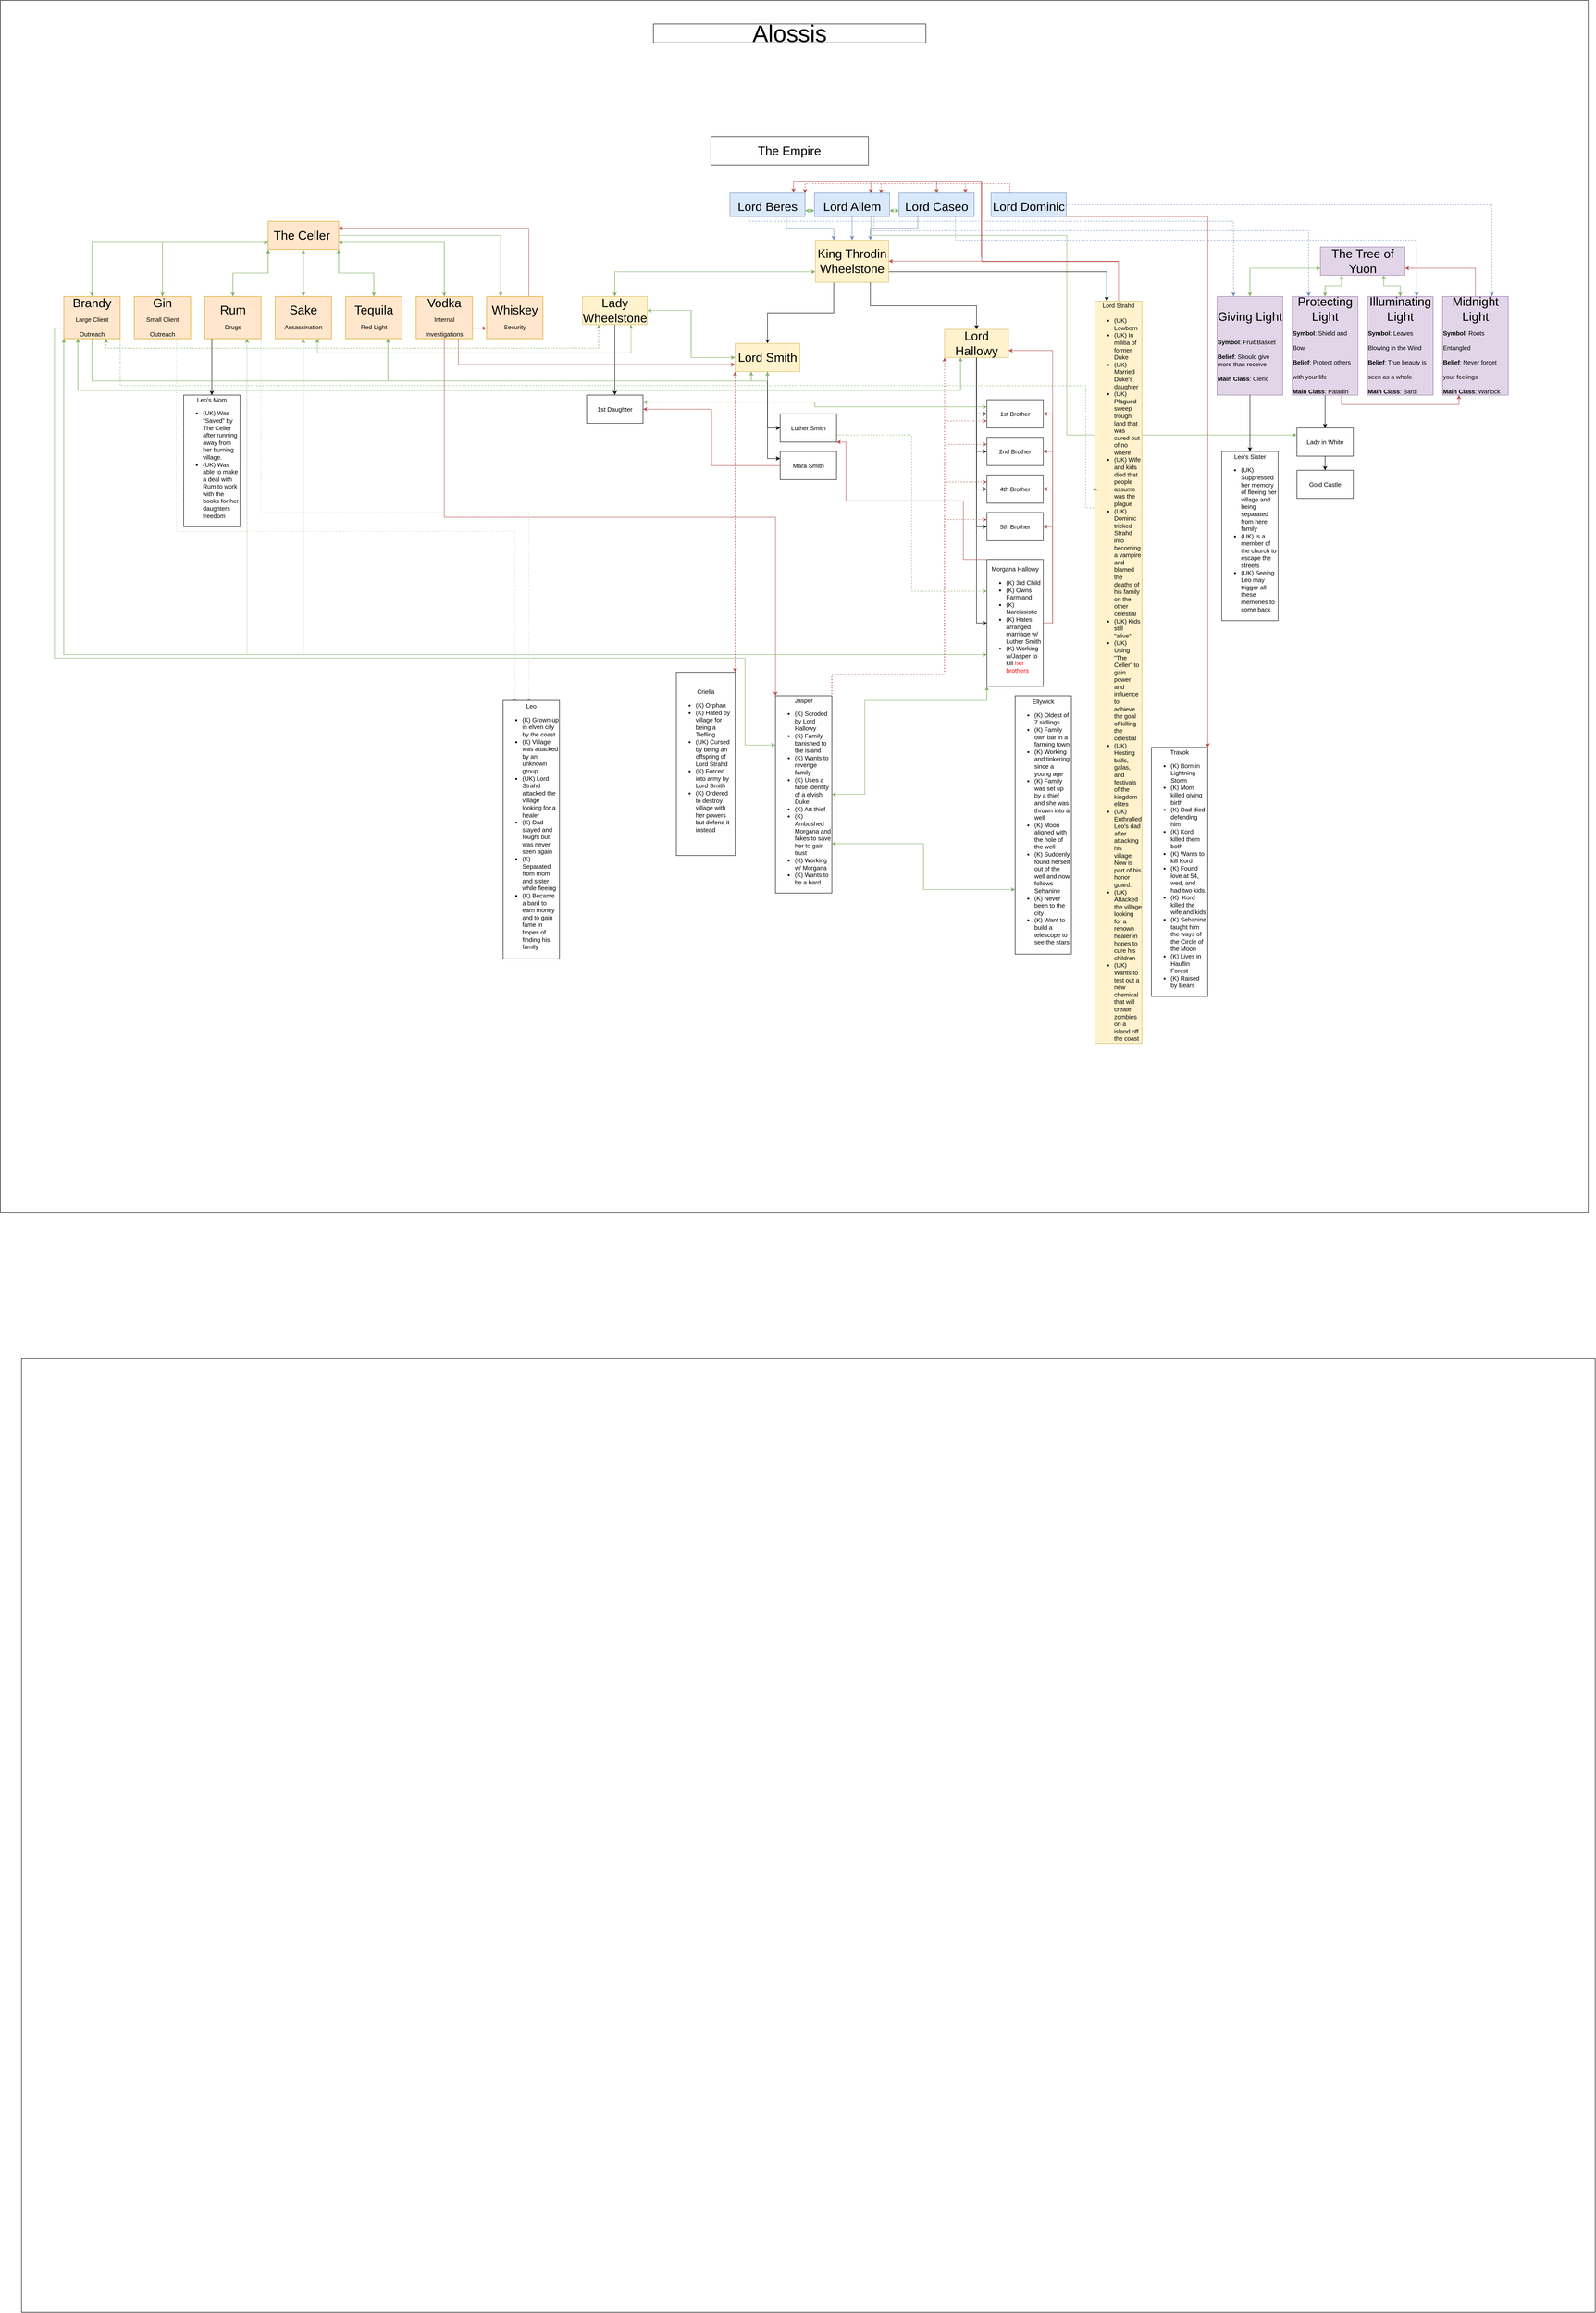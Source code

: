 <mxfile version="17.4.1" type="github"><diagram id="prtHgNgQTEPvFCAcTncT" name="Page-1"><mxGraphModel dx="1422" dy="772" grid="1" gridSize="10" guides="1" tooltips="1" connect="1" arrows="1" fold="1" page="1" pageScale="1" pageWidth="5000" pageHeight="2581" math="0" shadow="0"><root><mxCell id="0"/><mxCell id="1" parent="0"/><mxCell id="Fj1rsP363tf5vaqWqIAK-1" value="" style="rounded=0;whiteSpace=wrap;html=1;fontSize=13;movable=0;resizable=0;" parent="1" vertex="1"><mxGeometry x="760" width="3380" height="2580" as="geometry"/></mxCell><mxCell id="BMSPjfVfwommTCz05lxM-120" style="edgeStyle=orthogonalEdgeStyle;rounded=0;orthogonalLoop=1;jettySize=auto;html=1;exitX=0.75;exitY=1;exitDx=0;exitDy=0;entryX=0.75;entryY=1;entryDx=0;entryDy=0;dashed=1;fontSize=13;fontColor=default;fillColor=#d5e8d4;strokeColor=#82b366;dashPattern=1 1;arcSize=12;" parent="1" source="BMSPjfVfwommTCz05lxM-77" target="BMSPjfVfwommTCz05lxM-29" edge="1"><mxGeometry relative="1" as="geometry"><Array as="points"><mxPoint x="1434.8" y="750"/><mxPoint x="2102.8" y="750"/></Array></mxGeometry></mxCell><mxCell id="BMSPjfVfwommTCz05lxM-112" style="edgeStyle=orthogonalEdgeStyle;rounded=0;orthogonalLoop=1;jettySize=auto;html=1;exitX=0.75;exitY=1;exitDx=0;exitDy=0;entryX=0.25;entryY=1;entryDx=0;entryDy=0;fontSize=13;fontColor=default;fillColor=#d5e8d4;strokeColor=#82b366;dashed=1;arcSize=12;" parent="1" source="BMSPjfVfwommTCz05lxM-82" target="BMSPjfVfwommTCz05lxM-29" edge="1"><mxGeometry relative="1" as="geometry"/></mxCell><mxCell id="BMSPjfVfwommTCz05lxM-14" value="&lt;b&gt;&lt;font style=&quot;font-size: 36px&quot;&gt;&lt;br&gt;&lt;/font&gt;&lt;/b&gt;" style="rounded=0;whiteSpace=wrap;html=1;arcSize=12;fillColor=none;" parent="1" vertex="1"><mxGeometry x="804.8" y="2891" width="3350" height="2030" as="geometry"/></mxCell><mxCell id="BMSPjfVfwommTCz05lxM-26" style="edgeStyle=orthogonalEdgeStyle;rounded=0;orthogonalLoop=1;jettySize=auto;html=1;exitX=0.75;exitY=1;exitDx=0;exitDy=0;entryX=0.25;entryY=0;entryDx=0;entryDy=0;fontSize=26;fontColor=default;fillColor=#dae8fc;strokeColor=#6c8ebf;arcSize=12;" parent="1" source="BMSPjfVfwommTCz05lxM-15" target="BMSPjfVfwommTCz05lxM-23" edge="1"><mxGeometry relative="1" as="geometry"/></mxCell><mxCell id="BMSPjfVfwommTCz05lxM-202" style="edgeStyle=orthogonalEdgeStyle;rounded=0;orthogonalLoop=1;jettySize=auto;html=1;exitX=1;exitY=0.75;exitDx=0;exitDy=0;entryX=0;entryY=0.75;entryDx=0;entryDy=0;fontSize=13;fontColor=default;strokeWidth=1;fillColor=#d5e8d4;strokeColor=#82b366;" parent="1" source="BMSPjfVfwommTCz05lxM-15" target="BMSPjfVfwommTCz05lxM-19" edge="1"><mxGeometry relative="1" as="geometry"/></mxCell><mxCell id="BMSPjfVfwommTCz05lxM-15" value="&lt;font style=&quot;font-size: 26px&quot;&gt;Lord Beres&lt;/font&gt;" style="rounded=0;whiteSpace=wrap;html=1;fontSize=36;fillColor=#dae8fc;strokeColor=#6c8ebf;arcSize=12;" parent="1" vertex="1"><mxGeometry x="2312.8" y="410" width="160" height="50" as="geometry"/></mxCell><mxCell id="BMSPjfVfwommTCz05lxM-25" style="edgeStyle=orthogonalEdgeStyle;rounded=0;orthogonalLoop=1;jettySize=auto;html=1;exitX=0.5;exitY=1;exitDx=0;exitDy=0;entryX=0.5;entryY=0;entryDx=0;entryDy=0;fontSize=26;fontColor=default;fillColor=#dae8fc;strokeColor=#6c8ebf;arcSize=12;" parent="1" source="BMSPjfVfwommTCz05lxM-19" target="BMSPjfVfwommTCz05lxM-23" edge="1"><mxGeometry relative="1" as="geometry"/></mxCell><mxCell id="BMSPjfVfwommTCz05lxM-70" style="edgeStyle=orthogonalEdgeStyle;rounded=0;orthogonalLoop=1;jettySize=auto;html=1;exitX=0.75;exitY=1;exitDx=0;exitDy=0;entryX=0.25;entryY=0;entryDx=0;entryDy=0;fontSize=26;fontColor=default;fillColor=#dae8fc;strokeColor=#6c8ebf;dashed=1;arcSize=12;" parent="1" source="BMSPjfVfwommTCz05lxM-19" target="BMSPjfVfwommTCz05lxM-57" edge="1"><mxGeometry relative="1" as="geometry"><Array as="points"><mxPoint x="2619.8" y="460"/><mxPoint x="2619.8" y="490"/><mxPoint x="3544.8" y="490"/></Array></mxGeometry></mxCell><mxCell id="BMSPjfVfwommTCz05lxM-201" style="edgeStyle=orthogonalEdgeStyle;rounded=0;orthogonalLoop=1;jettySize=auto;html=1;exitX=0;exitY=0.75;exitDx=0;exitDy=0;entryX=1;entryY=0.75;entryDx=0;entryDy=0;fontSize=13;fontColor=default;strokeWidth=1;fillColor=#d5e8d4;strokeColor=#82b366;" parent="1" source="BMSPjfVfwommTCz05lxM-19" target="BMSPjfVfwommTCz05lxM-15" edge="1"><mxGeometry relative="1" as="geometry"/></mxCell><mxCell id="BMSPjfVfwommTCz05lxM-203" style="edgeStyle=orthogonalEdgeStyle;rounded=0;orthogonalLoop=1;jettySize=auto;html=1;exitX=1;exitY=0.75;exitDx=0;exitDy=0;entryX=0;entryY=0.75;entryDx=0;entryDy=0;fontSize=13;fontColor=default;strokeWidth=1;fillColor=#d5e8d4;strokeColor=#82b366;" parent="1" source="BMSPjfVfwommTCz05lxM-19" target="BMSPjfVfwommTCz05lxM-20" edge="1"><mxGeometry relative="1" as="geometry"/></mxCell><mxCell id="BMSPjfVfwommTCz05lxM-217" style="edgeStyle=orthogonalEdgeStyle;rounded=0;orthogonalLoop=1;jettySize=auto;html=1;exitX=0.75;exitY=1;exitDx=0;exitDy=0;entryX=0;entryY=0.25;entryDx=0;entryDy=0;fontSize=13;fontColor=default;strokeWidth=1;fillColor=#d5e8d4;strokeColor=#82b366;" parent="1" source="BMSPjfVfwommTCz05lxM-19" target="BMSPjfVfwommTCz05lxM-213" edge="1"><mxGeometry relative="1" as="geometry"><Array as="points"><mxPoint x="2613" y="500"/><mxPoint x="3030" y="500"/><mxPoint x="3030" y="925"/></Array></mxGeometry></mxCell><mxCell id="BMSPjfVfwommTCz05lxM-19" value="&lt;font style=&quot;font-size: 26px&quot;&gt;Lord Allem&lt;/font&gt;" style="rounded=0;whiteSpace=wrap;html=1;fontSize=36;fillColor=#dae8fc;strokeColor=#6c8ebf;arcSize=12;" parent="1" vertex="1"><mxGeometry x="2492.8" y="410" width="160" height="50" as="geometry"/></mxCell><mxCell id="BMSPjfVfwommTCz05lxM-24" style="edgeStyle=orthogonalEdgeStyle;rounded=0;orthogonalLoop=1;jettySize=auto;html=1;exitX=0.25;exitY=1;exitDx=0;exitDy=0;entryX=0.75;entryY=0;entryDx=0;entryDy=0;fontSize=26;fontColor=default;fillColor=#dae8fc;strokeColor=#6c8ebf;arcSize=12;" parent="1" source="BMSPjfVfwommTCz05lxM-20" target="BMSPjfVfwommTCz05lxM-23" edge="1"><mxGeometry relative="1" as="geometry"/></mxCell><mxCell id="BMSPjfVfwommTCz05lxM-69" style="edgeStyle=orthogonalEdgeStyle;rounded=0;orthogonalLoop=1;jettySize=auto;html=1;exitX=0.75;exitY=1;exitDx=0;exitDy=0;entryX=0.75;entryY=0;entryDx=0;entryDy=0;fontSize=26;fontColor=default;fillColor=#dae8fc;strokeColor=#6c8ebf;dashed=1;arcSize=12;" parent="1" source="BMSPjfVfwommTCz05lxM-20" target="BMSPjfVfwommTCz05lxM-58" edge="1"><mxGeometry relative="1" as="geometry"><Array as="points"><mxPoint x="2792.8" y="510"/><mxPoint x="3774.8" y="510"/></Array></mxGeometry></mxCell><mxCell id="BMSPjfVfwommTCz05lxM-204" style="edgeStyle=orthogonalEdgeStyle;rounded=0;orthogonalLoop=1;jettySize=auto;html=1;exitX=0;exitY=0.75;exitDx=0;exitDy=0;entryX=1;entryY=0.75;entryDx=0;entryDy=0;fontSize=13;fontColor=default;strokeWidth=1;fillColor=#d5e8d4;strokeColor=#82b366;" parent="1" source="BMSPjfVfwommTCz05lxM-20" target="BMSPjfVfwommTCz05lxM-19" edge="1"><mxGeometry relative="1" as="geometry"/></mxCell><mxCell id="BMSPjfVfwommTCz05lxM-20" value="&lt;font style=&quot;font-size: 26px&quot;&gt;Lord Caseo&lt;/font&gt;" style="rounded=0;whiteSpace=wrap;html=1;fontSize=36;fillColor=#dae8fc;strokeColor=#6c8ebf;arcSize=12;" parent="1" vertex="1"><mxGeometry x="2672.8" y="410" width="160" height="50" as="geometry"/></mxCell><mxCell id="BMSPjfVfwommTCz05lxM-68" style="edgeStyle=orthogonalEdgeStyle;rounded=0;orthogonalLoop=1;jettySize=auto;html=1;exitX=1;exitY=0.5;exitDx=0;exitDy=0;entryX=0.75;entryY=0;entryDx=0;entryDy=0;fontSize=26;fontColor=default;fillColor=#dae8fc;strokeColor=#6c8ebf;dashed=1;arcSize=12;" parent="1" source="BMSPjfVfwommTCz05lxM-21" target="BMSPjfVfwommTCz05lxM-59" edge="1"><mxGeometry relative="1" as="geometry"/></mxCell><mxCell id="BMSPjfVfwommTCz05lxM-200" style="edgeStyle=orthogonalEdgeStyle;rounded=0;orthogonalLoop=1;jettySize=auto;html=1;exitX=1;exitY=1;exitDx=0;exitDy=0;entryX=1;entryY=0;entryDx=0;entryDy=0;fontSize=13;fontColor=default;strokeWidth=1;fillColor=#f8cecc;strokeColor=#b85450;" parent="1" source="BMSPjfVfwommTCz05lxM-21" target="BMSPjfVfwommTCz05lxM-198" edge="1"><mxGeometry relative="1" as="geometry"><Array as="points"><mxPoint x="3330" y="460"/><mxPoint x="3330" y="1590"/></Array></mxGeometry></mxCell><mxCell id="BMSPjfVfwommTCz05lxM-205" style="edgeStyle=orthogonalEdgeStyle;rounded=0;orthogonalLoop=1;jettySize=auto;html=1;exitX=0.25;exitY=0;exitDx=0;exitDy=0;entryX=1;entryY=0;entryDx=0;entryDy=0;fontSize=13;fontColor=default;strokeWidth=1;fillColor=#f8cecc;strokeColor=#b85450;dashed=1;" parent="1" source="BMSPjfVfwommTCz05lxM-21" target="BMSPjfVfwommTCz05lxM-15" edge="1"><mxGeometry relative="1" as="geometry"/></mxCell><mxCell id="BMSPjfVfwommTCz05lxM-206" style="edgeStyle=orthogonalEdgeStyle;rounded=0;orthogonalLoop=1;jettySize=auto;html=1;exitX=0.25;exitY=0;exitDx=0;exitDy=0;entryX=0.887;entryY=0.013;entryDx=0;entryDy=0;entryPerimeter=0;dashed=1;fontSize=13;fontColor=default;strokeWidth=1;fillColor=#f8cecc;strokeColor=#b85450;" parent="1" source="BMSPjfVfwommTCz05lxM-21" target="BMSPjfVfwommTCz05lxM-19" edge="1"><mxGeometry relative="1" as="geometry"/></mxCell><mxCell id="BMSPjfVfwommTCz05lxM-207" style="edgeStyle=orthogonalEdgeStyle;rounded=0;orthogonalLoop=1;jettySize=auto;html=1;exitX=0.25;exitY=0;exitDx=0;exitDy=0;entryX=0.883;entryY=-0.007;entryDx=0;entryDy=0;entryPerimeter=0;dashed=1;fontSize=13;fontColor=default;strokeWidth=1;fillColor=#f8cecc;strokeColor=#b85450;" parent="1" source="BMSPjfVfwommTCz05lxM-21" target="BMSPjfVfwommTCz05lxM-20" edge="1"><mxGeometry relative="1" as="geometry"/></mxCell><mxCell id="BMSPjfVfwommTCz05lxM-21" value="&lt;font style=&quot;font-size: 26px&quot;&gt;Lord Dominic&lt;/font&gt;" style="rounded=0;whiteSpace=wrap;html=1;fontSize=36;fillColor=#dae8fc;strokeColor=#6c8ebf;arcSize=12;" parent="1" vertex="1"><mxGeometry x="2868.8" y="410" width="160" height="50" as="geometry"/></mxCell><mxCell id="BMSPjfVfwommTCz05lxM-33" style="edgeStyle=orthogonalEdgeStyle;rounded=0;orthogonalLoop=1;jettySize=auto;html=1;exitX=0;exitY=0.75;exitDx=0;exitDy=0;entryX=0.5;entryY=0;entryDx=0;entryDy=0;fontSize=26;fontColor=default;fillColor=#d5e8d4;strokeColor=#82b366;arcSize=12;" parent="1" source="BMSPjfVfwommTCz05lxM-23" target="BMSPjfVfwommTCz05lxM-29" edge="1"><mxGeometry relative="1" as="geometry"/></mxCell><mxCell id="BMSPjfVfwommTCz05lxM-37" style="edgeStyle=orthogonalEdgeStyle;rounded=0;orthogonalLoop=1;jettySize=auto;html=1;exitX=0.25;exitY=1;exitDx=0;exitDy=0;entryX=0.5;entryY=0;entryDx=0;entryDy=0;fontSize=26;fontColor=default;arcSize=12;" parent="1" source="BMSPjfVfwommTCz05lxM-23" target="BMSPjfVfwommTCz05lxM-27" edge="1"><mxGeometry relative="1" as="geometry"/></mxCell><mxCell id="BMSPjfVfwommTCz05lxM-42" style="edgeStyle=orthogonalEdgeStyle;rounded=0;orthogonalLoop=1;jettySize=auto;html=1;exitX=0.75;exitY=1;exitDx=0;exitDy=0;entryX=0.5;entryY=0;entryDx=0;entryDy=0;fontSize=26;fontColor=default;arcSize=12;" parent="1" source="BMSPjfVfwommTCz05lxM-23" target="BMSPjfVfwommTCz05lxM-28" edge="1"><mxGeometry relative="1" as="geometry"/></mxCell><mxCell id="BMSPjfVfwommTCz05lxM-44" style="edgeStyle=orthogonalEdgeStyle;rounded=0;orthogonalLoop=1;jettySize=auto;html=1;exitX=1;exitY=0.75;exitDx=0;exitDy=0;entryX=0.25;entryY=0;entryDx=0;entryDy=0;fontSize=26;fontColor=default;arcSize=12;" parent="1" source="BMSPjfVfwommTCz05lxM-23" target="BMSPjfVfwommTCz05lxM-30" edge="1"><mxGeometry relative="1" as="geometry"/></mxCell><mxCell id="BMSPjfVfwommTCz05lxM-23" value="&lt;span&gt;King Throdin Wheelstone&lt;/span&gt;" style="rounded=0;whiteSpace=wrap;html=1;labelBackgroundColor=none;labelBorderColor=none;fontSize=26;fillColor=#fff2cc;strokeColor=#d6b656;arcSize=12;" parent="1" vertex="1"><mxGeometry x="2494.8" y="510" width="156" height="90" as="geometry"/></mxCell><mxCell id="BMSPjfVfwommTCz05lxM-55" style="edgeStyle=orthogonalEdgeStyle;rounded=0;orthogonalLoop=1;jettySize=auto;html=1;exitX=0;exitY=0.5;exitDx=0;exitDy=0;entryX=1;entryY=0.5;entryDx=0;entryDy=0;fontSize=26;fontColor=default;fillColor=#d5e8d4;strokeColor=#82b366;arcSize=12;" parent="1" source="BMSPjfVfwommTCz05lxM-27" target="BMSPjfVfwommTCz05lxM-29" edge="1"><mxGeometry relative="1" as="geometry"/></mxCell><mxCell id="BMSPjfVfwommTCz05lxM-108" style="edgeStyle=orthogonalEdgeStyle;rounded=0;orthogonalLoop=1;jettySize=auto;html=1;exitX=0.25;exitY=1;exitDx=0;exitDy=0;entryX=0.75;entryY=1;entryDx=0;entryDy=0;fontSize=13;fontColor=default;fillColor=#d5e8d4;strokeColor=#82b366;arcSize=12;" parent="1" source="BMSPjfVfwommTCz05lxM-27" target="BMSPjfVfwommTCz05lxM-83" edge="1"><mxGeometry relative="1" as="geometry"/></mxCell><mxCell id="BMSPjfVfwommTCz05lxM-115" style="edgeStyle=orthogonalEdgeStyle;rounded=0;orthogonalLoop=1;jettySize=auto;html=1;exitX=0.5;exitY=1;exitDx=0;exitDy=0;entryX=0.5;entryY=1;entryDx=0;entryDy=0;fontSize=13;fontColor=default;fillColor=#d5e8d4;strokeColor=#82b366;arcSize=12;" parent="1" source="BMSPjfVfwommTCz05lxM-27" target="BMSPjfVfwommTCz05lxM-82" edge="1"><mxGeometry relative="1" as="geometry"/></mxCell><mxCell id="BMSPjfVfwommTCz05lxM-124" style="edgeStyle=orthogonalEdgeStyle;rounded=0;orthogonalLoop=1;jettySize=auto;html=1;exitX=0.5;exitY=1;exitDx=0;exitDy=0;fontSize=13;fontColor=default;entryX=0;entryY=0.25;entryDx=0;entryDy=0;arcSize=12;" parent="1" source="BMSPjfVfwommTCz05lxM-27" target="BMSPjfVfwommTCz05lxM-125" edge="1"><mxGeometry relative="1" as="geometry"><mxPoint x="2392.8" y="870" as="targetPoint"/></mxGeometry></mxCell><mxCell id="BMSPjfVfwommTCz05lxM-128" style="edgeStyle=orthogonalEdgeStyle;rounded=0;orthogonalLoop=1;jettySize=auto;html=1;exitX=0.5;exitY=1;exitDx=0;exitDy=0;entryX=0;entryY=0.5;entryDx=0;entryDy=0;fontSize=13;fontColor=default;arcSize=12;" parent="1" source="BMSPjfVfwommTCz05lxM-27" target="BMSPjfVfwommTCz05lxM-127" edge="1"><mxGeometry relative="1" as="geometry"/></mxCell><mxCell id="BMSPjfVfwommTCz05lxM-193" style="edgeStyle=orthogonalEdgeStyle;rounded=0;orthogonalLoop=1;jettySize=auto;html=1;exitX=0;exitY=1;exitDx=0;exitDy=0;entryX=1;entryY=0;entryDx=0;entryDy=0;fontSize=13;fontColor=default;strokeWidth=1;fillColor=#f8cecc;strokeColor=#b85450;dashed=1;" parent="1" source="BMSPjfVfwommTCz05lxM-27" target="BMSPjfVfwommTCz05lxM-191" edge="1"><mxGeometry relative="1" as="geometry"/></mxCell><mxCell id="BMSPjfVfwommTCz05lxM-27" value="Lord Smith" style="rounded=0;whiteSpace=wrap;html=1;labelBackgroundColor=none;labelBorderColor=none;fontSize=26;fillColor=#fff2cc;strokeColor=#d6b656;arcSize=12;" parent="1" vertex="1"><mxGeometry x="2323.8" y="730" width="138" height="60" as="geometry"/></mxCell><mxCell id="BMSPjfVfwommTCz05lxM-117" style="edgeStyle=orthogonalEdgeStyle;rounded=0;orthogonalLoop=1;jettySize=auto;html=1;exitX=0.25;exitY=1;exitDx=0;exitDy=0;entryX=0.25;entryY=1;entryDx=0;entryDy=0;fontSize=13;fontColor=default;fillColor=#d5e8d4;strokeColor=#82b366;arcSize=12;" parent="1" source="BMSPjfVfwommTCz05lxM-28" target="BMSPjfVfwommTCz05lxM-82" edge="1"><mxGeometry relative="1" as="geometry"><Array as="points"><mxPoint x="2803.8" y="830"/><mxPoint x="924.8" y="830"/></Array></mxGeometry></mxCell><mxCell id="BMSPjfVfwommTCz05lxM-134" style="edgeStyle=orthogonalEdgeStyle;rounded=0;orthogonalLoop=1;jettySize=auto;html=1;exitX=0.5;exitY=1;exitDx=0;exitDy=0;entryX=0;entryY=0.5;entryDx=0;entryDy=0;fontSize=13;fontColor=default;arcSize=12;" parent="1" source="BMSPjfVfwommTCz05lxM-28" target="BMSPjfVfwommTCz05lxM-129" edge="1"><mxGeometry relative="1" as="geometry"/></mxCell><mxCell id="BMSPjfVfwommTCz05lxM-135" style="edgeStyle=orthogonalEdgeStyle;rounded=0;orthogonalLoop=1;jettySize=auto;html=1;exitX=0.5;exitY=1;exitDx=0;exitDy=0;entryX=0;entryY=0.5;entryDx=0;entryDy=0;fontSize=13;fontColor=default;arcSize=12;" parent="1" source="BMSPjfVfwommTCz05lxM-28" target="BMSPjfVfwommTCz05lxM-130" edge="1"><mxGeometry relative="1" as="geometry"/></mxCell><mxCell id="BMSPjfVfwommTCz05lxM-136" style="edgeStyle=orthogonalEdgeStyle;rounded=0;orthogonalLoop=1;jettySize=auto;html=1;exitX=0.5;exitY=1;exitDx=0;exitDy=0;entryX=0;entryY=0.5;entryDx=0;entryDy=0;fontSize=13;fontColor=default;arcSize=12;" parent="1" source="BMSPjfVfwommTCz05lxM-28" target="BMSPjfVfwommTCz05lxM-131" edge="1"><mxGeometry relative="1" as="geometry"/></mxCell><mxCell id="BMSPjfVfwommTCz05lxM-137" style="edgeStyle=orthogonalEdgeStyle;rounded=0;orthogonalLoop=1;jettySize=auto;html=1;exitX=0.5;exitY=1;exitDx=0;exitDy=0;entryX=0;entryY=0.5;entryDx=0;entryDy=0;fontSize=13;fontColor=default;arcSize=12;" parent="1" source="BMSPjfVfwommTCz05lxM-28" target="BMSPjfVfwommTCz05lxM-132" edge="1"><mxGeometry relative="1" as="geometry"/></mxCell><mxCell id="BMSPjfVfwommTCz05lxM-138" style="edgeStyle=orthogonalEdgeStyle;rounded=0;orthogonalLoop=1;jettySize=auto;html=1;exitX=0.5;exitY=1;exitDx=0;exitDy=0;entryX=0;entryY=0.5;entryDx=0;entryDy=0;fontSize=13;fontColor=default;arcSize=12;" parent="1" source="BMSPjfVfwommTCz05lxM-28" target="BMSPjfVfwommTCz05lxM-133" edge="1"><mxGeometry relative="1" as="geometry"/></mxCell><mxCell id="BMSPjfVfwommTCz05lxM-28" value="Lord Hallowy" style="rounded=0;whiteSpace=wrap;html=1;labelBackgroundColor=none;labelBorderColor=none;fontSize=26;fillColor=#fff2cc;strokeColor=#d6b656;arcSize=12;" parent="1" vertex="1"><mxGeometry x="2769.8" y="700" width="136" height="60" as="geometry"/></mxCell><mxCell id="BMSPjfVfwommTCz05lxM-35" style="edgeStyle=orthogonalEdgeStyle;rounded=0;orthogonalLoop=1;jettySize=auto;html=1;exitX=0.5;exitY=0;exitDx=0;exitDy=0;entryX=0;entryY=0.75;entryDx=0;entryDy=0;fontSize=26;fontColor=default;fillColor=#d5e8d4;strokeColor=#82b366;arcSize=12;" parent="1" source="BMSPjfVfwommTCz05lxM-29" target="BMSPjfVfwommTCz05lxM-23" edge="1"><mxGeometry relative="1" as="geometry"/></mxCell><mxCell id="BMSPjfVfwommTCz05lxM-54" style="edgeStyle=orthogonalEdgeStyle;rounded=0;orthogonalLoop=1;jettySize=auto;html=1;exitX=1;exitY=0.5;exitDx=0;exitDy=0;entryX=0;entryY=0.5;entryDx=0;entryDy=0;fontSize=26;fontColor=default;fillColor=#d5e8d4;strokeColor=#82b366;arcSize=12;" parent="1" source="BMSPjfVfwommTCz05lxM-29" target="BMSPjfVfwommTCz05lxM-27" edge="1"><mxGeometry relative="1" as="geometry"/></mxCell><mxCell id="BMSPjfVfwommTCz05lxM-113" style="edgeStyle=orthogonalEdgeStyle;rounded=0;orthogonalLoop=1;jettySize=auto;html=1;exitX=0.25;exitY=1;exitDx=0;exitDy=0;entryX=0.75;entryY=1;entryDx=0;entryDy=0;fontSize=13;fontColor=default;fillColor=#d5e8d4;strokeColor=#82b366;dashed=1;arcSize=12;" parent="1" source="BMSPjfVfwommTCz05lxM-29" target="BMSPjfVfwommTCz05lxM-82" edge="1"><mxGeometry relative="1" as="geometry"/></mxCell><mxCell id="BMSPjfVfwommTCz05lxM-121" style="edgeStyle=orthogonalEdgeStyle;rounded=0;orthogonalLoop=1;jettySize=auto;html=1;exitX=0.75;exitY=1;exitDx=0;exitDy=0;entryX=0.75;entryY=1;entryDx=0;entryDy=0;dashed=1;dashPattern=1 1;fontSize=13;fontColor=default;fillColor=#d5e8d4;strokeColor=#82b366;arcSize=12;" parent="1" source="BMSPjfVfwommTCz05lxM-29" target="BMSPjfVfwommTCz05lxM-77" edge="1"><mxGeometry relative="1" as="geometry"><Array as="points"><mxPoint x="2102.8" y="750"/><mxPoint x="1434.8" y="750"/></Array></mxGeometry></mxCell><mxCell id="BMSPjfVfwommTCz05lxM-148" style="edgeStyle=orthogonalEdgeStyle;rounded=0;orthogonalLoop=1;jettySize=auto;html=1;exitX=0.5;exitY=1;exitDx=0;exitDy=0;fontSize=13;fontColor=default;arcSize=12;" parent="1" source="BMSPjfVfwommTCz05lxM-29" target="BMSPjfVfwommTCz05lxM-149" edge="1"><mxGeometry relative="1" as="geometry"><mxPoint x="2068.145" y="870" as="targetPoint"/></mxGeometry></mxCell><mxCell id="BMSPjfVfwommTCz05lxM-29" value="Lady Wheelstone" style="rounded=0;whiteSpace=wrap;html=1;labelBackgroundColor=none;labelBorderColor=none;fontSize=26;fillColor=#fff2cc;strokeColor=#d6b656;arcSize=12;" parent="1" vertex="1"><mxGeometry x="1998.8" y="630" width="138" height="60" as="geometry"/></mxCell><mxCell id="BMSPjfVfwommTCz05lxM-45" style="edgeStyle=orthogonalEdgeStyle;rounded=0;orthogonalLoop=1;jettySize=auto;html=1;exitX=0.5;exitY=0;exitDx=0;exitDy=0;entryX=1;entryY=0.5;entryDx=0;entryDy=0;fontSize=26;fontColor=default;fillColor=#f8cecc;strokeColor=#b85450;arcSize=12;" parent="1" source="BMSPjfVfwommTCz05lxM-30" target="BMSPjfVfwommTCz05lxM-23" edge="1"><mxGeometry relative="1" as="geometry"/></mxCell><mxCell id="BMSPjfVfwommTCz05lxM-47" style="edgeStyle=orthogonalEdgeStyle;rounded=0;orthogonalLoop=1;jettySize=auto;html=1;exitX=0.5;exitY=0;exitDx=0;exitDy=0;entryX=0.75;entryY=0;entryDx=0;entryDy=0;fontSize=26;fontColor=default;fillColor=#f8cecc;strokeColor=#b85450;arcSize=12;" parent="1" source="BMSPjfVfwommTCz05lxM-30" target="BMSPjfVfwommTCz05lxM-19" edge="1"><mxGeometry relative="1" as="geometry"><mxPoint x="3170.8" y="626" as="sourcePoint"/><mxPoint x="2612.8" y="406" as="targetPoint"/><Array as="points"><mxPoint x="3140" y="556"/><mxPoint x="2849" y="556"/><mxPoint x="2849" y="386"/><mxPoint x="2613" y="386"/></Array></mxGeometry></mxCell><mxCell id="BMSPjfVfwommTCz05lxM-48" style="edgeStyle=orthogonalEdgeStyle;rounded=0;orthogonalLoop=1;jettySize=auto;html=1;exitX=0.5;exitY=0;exitDx=0;exitDy=0;entryX=0.846;entryY=-0.027;entryDx=0;entryDy=0;entryPerimeter=0;fontSize=26;fontColor=default;fillColor=#f8cecc;strokeColor=#b85450;arcSize=12;" parent="1" source="BMSPjfVfwommTCz05lxM-30" target="BMSPjfVfwommTCz05lxM-15" edge="1"><mxGeometry relative="1" as="geometry"><mxPoint x="3170.8" y="626" as="sourcePoint"/><mxPoint x="2448.8" y="406" as="targetPoint"/><Array as="points"><mxPoint x="3140" y="556"/><mxPoint x="2849" y="556"/><mxPoint x="2849" y="386"/><mxPoint x="2448" y="386"/></Array></mxGeometry></mxCell><mxCell id="BMSPjfVfwommTCz05lxM-51" style="edgeStyle=orthogonalEdgeStyle;rounded=0;orthogonalLoop=1;jettySize=auto;html=1;entryX=0.5;entryY=0;entryDx=0;entryDy=0;fontSize=26;fontColor=default;fillColor=#f8cecc;strokeColor=#b85450;arcSize=12;" parent="1" target="BMSPjfVfwommTCz05lxM-20" edge="1"><mxGeometry relative="1" as="geometry"><mxPoint x="2848.8" y="556" as="sourcePoint"/><mxPoint x="2752.8" y="406" as="targetPoint"/><Array as="points"><mxPoint x="2848.8" y="546"/><mxPoint x="2847.8" y="546"/><mxPoint x="2847.8" y="386"/><mxPoint x="2752.8" y="386"/></Array></mxGeometry></mxCell><mxCell id="BMSPjfVfwommTCz05lxM-30" value="&lt;font style=&quot;font-size: 13px&quot;&gt;Lord Strahd&lt;br&gt;&lt;/font&gt;&lt;ul style=&quot;font-size: 13px&quot;&gt;&lt;li style=&quot;text-align: left&quot;&gt;&lt;font style=&quot;font-size: 13px&quot;&gt;(UK) Lowborn&lt;/font&gt;&lt;/li&gt;&lt;li style=&quot;text-align: left&quot;&gt;&lt;font style=&quot;font-size: 13px&quot;&gt;(UK) In militia of former Duke&lt;/font&gt;&lt;/li&gt;&lt;li style=&quot;text-align: left&quot;&gt;&lt;font style=&quot;font-size: 13px&quot;&gt;(UK) Married Duke's daughter&lt;/font&gt;&lt;/li&gt;&lt;li style=&quot;text-align: left&quot;&gt;&lt;font style=&quot;font-size: 13px&quot;&gt;(UK) Plagued sweep trough land that was cured out of no where&lt;/font&gt;&lt;/li&gt;&lt;li style=&quot;text-align: left&quot;&gt;&lt;font style=&quot;font-size: 13px&quot;&gt;(UK) Wife and kids died that people assume was the plague&lt;/font&gt;&lt;/li&gt;&lt;li style=&quot;text-align: left&quot;&gt;&lt;font style=&quot;font-size: 13px&quot;&gt;(UK) Dominic tricked Strahd into becoming a vampire and blamed the deaths of his family on the other celestial&lt;/font&gt;&lt;/li&gt;&lt;li style=&quot;text-align: left&quot;&gt;&lt;font style=&quot;font-size: 13px&quot;&gt;(UK) Kids still &quot;alive&quot;&amp;nbsp;&lt;/font&gt;&lt;/li&gt;&lt;li style=&quot;text-align: left&quot;&gt;&lt;font style=&quot;font-size: 13px&quot;&gt;(UK) Using &quot;The Celler&quot; to gain power and influence to achieve the goal of killing the celestial&lt;/font&gt;&lt;/li&gt;&lt;li style=&quot;text-align: left&quot;&gt;&lt;font style=&quot;font-size: 13px&quot;&gt;(UK) Hosting balls, galas, and festivals of the kingdom elites&lt;/font&gt;&lt;/li&gt;&lt;li style=&quot;text-align: left&quot;&gt;&lt;font style=&quot;font-size: 13px&quot;&gt;(UK) Enthralled Leo's dad after attacking his village. Now is part of his honor guard.&lt;/font&gt;&lt;/li&gt;&lt;li style=&quot;text-align: left&quot;&gt;&lt;font style=&quot;font-size: 13px&quot;&gt;(UK) Attacked the village looking for a renown healer in hopes to cure his children&lt;/font&gt;&lt;/li&gt;&lt;li style=&quot;text-align: left&quot;&gt;&lt;font style=&quot;font-size: 13px&quot;&gt;(UK) Wants to test out a new chemical that will create zombies on a island off the coast&lt;/font&gt;&lt;/li&gt;&lt;/ul&gt;" style="rounded=0;whiteSpace=wrap;html=1;labelBackgroundColor=none;labelBorderColor=none;fontSize=26;fillColor=#fff2cc;strokeColor=#d6b656;arcSize=12;" parent="1" vertex="1"><mxGeometry x="3090" y="640" width="100" height="1580" as="geometry"/></mxCell><mxCell id="BMSPjfVfwommTCz05lxM-60" style="edgeStyle=orthogonalEdgeStyle;rounded=0;orthogonalLoop=1;jettySize=auto;html=1;exitX=0;exitY=0.75;exitDx=0;exitDy=0;fontSize=26;fontColor=default;fillColor=#d5e8d4;strokeColor=#82b366;arcSize=12;" parent="1" source="BMSPjfVfwommTCz05lxM-53" target="BMSPjfVfwommTCz05lxM-56" edge="1"><mxGeometry relative="1" as="geometry"/></mxCell><mxCell id="BMSPjfVfwommTCz05lxM-62" style="edgeStyle=orthogonalEdgeStyle;rounded=0;orthogonalLoop=1;jettySize=auto;html=1;exitX=0.25;exitY=1;exitDx=0;exitDy=0;entryX=0.5;entryY=0;entryDx=0;entryDy=0;fontSize=26;fontColor=default;fillColor=#d5e8d4;strokeColor=#82b366;arcSize=12;" parent="1" source="BMSPjfVfwommTCz05lxM-53" target="BMSPjfVfwommTCz05lxM-57" edge="1"><mxGeometry relative="1" as="geometry"/></mxCell><mxCell id="BMSPjfVfwommTCz05lxM-64" style="edgeStyle=orthogonalEdgeStyle;rounded=0;orthogonalLoop=1;jettySize=auto;html=1;exitX=0.75;exitY=1;exitDx=0;exitDy=0;entryX=0.5;entryY=0;entryDx=0;entryDy=0;fontSize=26;fontColor=default;fillColor=#d5e8d4;strokeColor=#82b366;arcSize=12;" parent="1" source="BMSPjfVfwommTCz05lxM-53" target="BMSPjfVfwommTCz05lxM-58" edge="1"><mxGeometry relative="1" as="geometry"/></mxCell><mxCell id="BMSPjfVfwommTCz05lxM-53" value="The Tree of Yuon" style="rounded=0;whiteSpace=wrap;html=1;labelBackgroundColor=none;labelBorderColor=none;fontSize=26;arcSize=12;fillColor=#e1d5e7;strokeColor=#9673a6;" parent="1" vertex="1"><mxGeometry x="3569.8" y="525" width="180" height="60" as="geometry"/></mxCell><mxCell id="BMSPjfVfwommTCz05lxM-61" style="edgeStyle=orthogonalEdgeStyle;rounded=0;orthogonalLoop=1;jettySize=auto;html=1;exitX=0.5;exitY=0;exitDx=0;exitDy=0;entryX=0;entryY=0.75;entryDx=0;entryDy=0;fontSize=26;fontColor=default;fillColor=#d5e8d4;strokeColor=#82b366;arcSize=12;" parent="1" source="BMSPjfVfwommTCz05lxM-56" target="BMSPjfVfwommTCz05lxM-53" edge="1"><mxGeometry relative="1" as="geometry"/></mxCell><mxCell id="Fj1rsP363tf5vaqWqIAK-9" style="edgeStyle=orthogonalEdgeStyle;rounded=0;orthogonalLoop=1;jettySize=auto;html=1;exitX=0.5;exitY=1;exitDx=0;exitDy=0;fontSize=13;" parent="1" source="BMSPjfVfwommTCz05lxM-56" target="Fj1rsP363tf5vaqWqIAK-8" edge="1"><mxGeometry relative="1" as="geometry"/></mxCell><mxCell id="BMSPjfVfwommTCz05lxM-56" value="Giving Light&lt;br&gt;&lt;br&gt;&lt;div style=&quot;text-align: left ; font-size: 13px&quot;&gt;&lt;b&gt;Symbol&lt;/b&gt;: Fruit Basket&lt;/div&gt;&lt;div style=&quot;text-align: left ; font-size: 13px&quot;&gt;&lt;br&gt;&lt;/div&gt;&lt;div style=&quot;text-align: left ; font-size: 13px&quot;&gt;&lt;b&gt;Belief&lt;/b&gt;: Should give more than receive&lt;/div&gt;&lt;div style=&quot;text-align: left ; font-size: 13px&quot;&gt;&lt;br&gt;&lt;/div&gt;&lt;div style=&quot;text-align: left ; font-size: 13px&quot;&gt;&lt;b&gt;Main Class&lt;/b&gt;: Cleric&lt;/div&gt;" style="rounded=0;whiteSpace=wrap;html=1;labelBackgroundColor=none;labelBorderColor=none;fontSize=26;arcSize=12;fillColor=#e1d5e7;strokeColor=#9673a6;" parent="1" vertex="1"><mxGeometry x="3349.8" y="630" width="140" height="210" as="geometry"/></mxCell><mxCell id="BMSPjfVfwommTCz05lxM-63" style="edgeStyle=orthogonalEdgeStyle;rounded=0;orthogonalLoop=1;jettySize=auto;html=1;exitX=0.5;exitY=0;exitDx=0;exitDy=0;entryX=0.25;entryY=1;entryDx=0;entryDy=0;fontSize=26;fontColor=default;fillColor=#d5e8d4;strokeColor=#82b366;arcSize=12;" parent="1" source="BMSPjfVfwommTCz05lxM-57" target="BMSPjfVfwommTCz05lxM-53" edge="1"><mxGeometry relative="1" as="geometry"/></mxCell><mxCell id="BMSPjfVfwommTCz05lxM-196" style="edgeStyle=orthogonalEdgeStyle;rounded=0;orthogonalLoop=1;jettySize=auto;html=1;exitX=0.75;exitY=1;exitDx=0;exitDy=0;entryX=0.25;entryY=1;entryDx=0;entryDy=0;fontSize=13;fontColor=default;strokeWidth=1;fillColor=#f8cecc;strokeColor=#b85450;" parent="1" source="BMSPjfVfwommTCz05lxM-57" target="BMSPjfVfwommTCz05lxM-59" edge="1"><mxGeometry relative="1" as="geometry"/></mxCell><mxCell id="BMSPjfVfwommTCz05lxM-214" style="edgeStyle=orthogonalEdgeStyle;rounded=0;orthogonalLoop=1;jettySize=auto;html=1;exitX=0.5;exitY=1;exitDx=0;exitDy=0;entryX=0.5;entryY=0;entryDx=0;entryDy=0;fontSize=13;fontColor=default;strokeWidth=1;" parent="1" source="BMSPjfVfwommTCz05lxM-57" target="BMSPjfVfwommTCz05lxM-213" edge="1"><mxGeometry relative="1" as="geometry"/></mxCell><mxCell id="BMSPjfVfwommTCz05lxM-57" value="Protecting Light&lt;br style=&quot;font-size: 25px&quot;&gt;&lt;div style=&quot;text-align: left&quot;&gt;&lt;div&gt;&lt;span style=&quot;font-size: 13px&quot;&gt;&lt;b&gt;Symbol&lt;/b&gt;: Shield and Bow&lt;/span&gt;&lt;/div&gt;&lt;div&gt;&lt;span style=&quot;font-size: 13px&quot;&gt;&lt;b&gt;Belief&lt;/b&gt;: Protect others with your life&lt;/span&gt;&lt;br&gt;&lt;/div&gt;&lt;div&gt;&lt;span style=&quot;font-size: 13px&quot;&gt;&lt;b&gt;Main Class&lt;/b&gt;: Paladin&lt;/span&gt;&lt;br&gt;&lt;/div&gt;&lt;/div&gt;" style="rounded=0;whiteSpace=wrap;html=1;labelBackgroundColor=none;labelBorderColor=none;fontSize=26;arcSize=12;fillColor=#e1d5e7;strokeColor=#9673a6;" parent="1" vertex="1"><mxGeometry x="3509.8" y="630" width="140" height="210" as="geometry"/></mxCell><mxCell id="BMSPjfVfwommTCz05lxM-65" style="edgeStyle=orthogonalEdgeStyle;rounded=0;orthogonalLoop=1;jettySize=auto;html=1;exitX=0.5;exitY=0;exitDx=0;exitDy=0;entryX=0.75;entryY=1;entryDx=0;entryDy=0;fontSize=26;fontColor=default;fillColor=#d5e8d4;strokeColor=#82b366;arcSize=12;" parent="1" source="BMSPjfVfwommTCz05lxM-58" target="BMSPjfVfwommTCz05lxM-53" edge="1"><mxGeometry relative="1" as="geometry"/></mxCell><mxCell id="BMSPjfVfwommTCz05lxM-58" value="Illuminating Light&lt;br&gt;&lt;div style=&quot;text-align: left&quot;&gt;&lt;span style=&quot;font-size: 13px&quot;&gt;&lt;b&gt;Symbol&lt;/b&gt;: Leaves Blowing in the Wind&lt;/span&gt;&lt;/div&gt;&lt;div style=&quot;text-align: left&quot;&gt;&lt;span style=&quot;font-size: 13px&quot;&gt;&lt;b&gt;Belief&lt;/b&gt;: True beauty&amp;nbsp;is seen as a whole&lt;/span&gt;&lt;br&gt;&lt;/div&gt;&lt;div style=&quot;text-align: left&quot;&gt;&lt;span style=&quot;font-size: 13px&quot;&gt;&lt;b&gt;Main Class&lt;/b&gt;: Bard&lt;/span&gt;&lt;/div&gt;" style="rounded=0;whiteSpace=wrap;html=1;labelBackgroundColor=none;labelBorderColor=none;fontSize=26;arcSize=12;fillColor=#e1d5e7;strokeColor=#9673a6;" parent="1" vertex="1"><mxGeometry x="3669.8" y="630" width="140" height="210" as="geometry"/></mxCell><mxCell id="BMSPjfVfwommTCz05lxM-74" style="edgeStyle=orthogonalEdgeStyle;rounded=0;orthogonalLoop=1;jettySize=auto;html=1;exitX=0.5;exitY=0;exitDx=0;exitDy=0;entryX=1;entryY=0.75;entryDx=0;entryDy=0;fontSize=13;fontColor=default;fillColor=#f8cecc;strokeColor=#b85450;arcSize=12;" parent="1" source="BMSPjfVfwommTCz05lxM-59" target="BMSPjfVfwommTCz05lxM-53" edge="1"><mxGeometry relative="1" as="geometry"/></mxCell><mxCell id="BMSPjfVfwommTCz05lxM-59" value="Midnight Light&lt;br&gt;&lt;div style=&quot;text-align: left&quot;&gt;&lt;span style=&quot;font-size: 13px&quot;&gt;&lt;b&gt;Symbol&lt;/b&gt;: Roots&amp;nbsp;&lt;/span&gt;&lt;/div&gt;&lt;div style=&quot;text-align: left&quot;&gt;&lt;span style=&quot;font-size: 13px&quot;&gt;Entangled&lt;/span&gt;&lt;/div&gt;&lt;div style=&quot;text-align: left&quot;&gt;&lt;span style=&quot;font-size: 13px&quot;&gt;&lt;b&gt;Belief&lt;/b&gt;: Never forget your feelings&lt;/span&gt;&lt;br&gt;&lt;/div&gt;&lt;div style=&quot;text-align: left&quot;&gt;&lt;span style=&quot;font-size: 13px&quot;&gt;&lt;b&gt;Main Class&lt;/b&gt;: Warlock&lt;/span&gt;&lt;/div&gt;" style="rounded=0;whiteSpace=wrap;html=1;labelBackgroundColor=none;labelBorderColor=none;fontSize=26;arcSize=12;fillColor=#e1d5e7;strokeColor=#9673a6;" parent="1" vertex="1"><mxGeometry x="3829.8" y="630" width="140" height="210" as="geometry"/></mxCell><mxCell id="BMSPjfVfwommTCz05lxM-71" style="edgeStyle=orthogonalEdgeStyle;rounded=0;orthogonalLoop=1;jettySize=auto;html=1;exitX=0.25;exitY=1;exitDx=0;exitDy=0;entryX=0.25;entryY=0;entryDx=0;entryDy=0;fontSize=26;fontColor=default;fillColor=#dae8fc;strokeColor=#6c8ebf;dashed=1;arcSize=12;" parent="1" source="BMSPjfVfwommTCz05lxM-15" target="BMSPjfVfwommTCz05lxM-56" edge="1"><mxGeometry relative="1" as="geometry"><Array as="points"><mxPoint x="2352.8" y="470"/><mxPoint x="3384.8" y="470"/></Array></mxGeometry></mxCell><mxCell id="BMSPjfVfwommTCz05lxM-84" style="edgeStyle=orthogonalEdgeStyle;rounded=0;orthogonalLoop=1;jettySize=auto;html=1;exitX=0;exitY=0.75;exitDx=0;exitDy=0;entryX=0.5;entryY=0;entryDx=0;entryDy=0;fontSize=26;fontColor=default;fillColor=#d5e8d4;strokeColor=#82b366;arcSize=12;" parent="1" source="BMSPjfVfwommTCz05lxM-76" target="BMSPjfVfwommTCz05lxM-82" edge="1"><mxGeometry relative="1" as="geometry"/></mxCell><mxCell id="BMSPjfVfwommTCz05lxM-86" style="edgeStyle=orthogonalEdgeStyle;rounded=0;orthogonalLoop=1;jettySize=auto;html=1;exitX=0;exitY=0.75;exitDx=0;exitDy=0;fontSize=26;fontColor=default;fillColor=#d5e8d4;strokeColor=#82b366;arcSize=12;" parent="1" source="BMSPjfVfwommTCz05lxM-76" target="BMSPjfVfwommTCz05lxM-79" edge="1"><mxGeometry relative="1" as="geometry"/></mxCell><mxCell id="BMSPjfVfwommTCz05lxM-90" style="edgeStyle=orthogonalEdgeStyle;rounded=0;orthogonalLoop=1;jettySize=auto;html=1;exitX=0;exitY=1;exitDx=0;exitDy=0;entryX=0.5;entryY=0;entryDx=0;entryDy=0;fontSize=26;fontColor=default;fillColor=#d5e8d4;strokeColor=#82b366;arcSize=12;" parent="1" source="BMSPjfVfwommTCz05lxM-76" target="BMSPjfVfwommTCz05lxM-81" edge="1"><mxGeometry relative="1" as="geometry"/></mxCell><mxCell id="BMSPjfVfwommTCz05lxM-91" style="edgeStyle=orthogonalEdgeStyle;rounded=0;orthogonalLoop=1;jettySize=auto;html=1;exitX=0.5;exitY=1;exitDx=0;exitDy=0;entryX=0.5;entryY=0;entryDx=0;entryDy=0;fontSize=26;fontColor=default;fillColor=#d5e8d4;strokeColor=#82b366;arcSize=12;" parent="1" source="BMSPjfVfwommTCz05lxM-76" target="BMSPjfVfwommTCz05lxM-77" edge="1"><mxGeometry relative="1" as="geometry"/></mxCell><mxCell id="BMSPjfVfwommTCz05lxM-93" style="edgeStyle=orthogonalEdgeStyle;rounded=0;orthogonalLoop=1;jettySize=auto;html=1;exitX=1;exitY=1;exitDx=0;exitDy=0;entryX=0.5;entryY=0;entryDx=0;entryDy=0;fontSize=26;fontColor=default;fillColor=#d5e8d4;strokeColor=#82b366;arcSize=12;" parent="1" source="BMSPjfVfwommTCz05lxM-76" target="BMSPjfVfwommTCz05lxM-83" edge="1"><mxGeometry relative="1" as="geometry"/></mxCell><mxCell id="BMSPjfVfwommTCz05lxM-95" style="edgeStyle=orthogonalEdgeStyle;rounded=0;orthogonalLoop=1;jettySize=auto;html=1;exitX=1;exitY=0.75;exitDx=0;exitDy=0;entryX=0.5;entryY=0;entryDx=0;entryDy=0;fontSize=26;fontColor=default;fillColor=#d5e8d4;strokeColor=#82b366;arcSize=12;" parent="1" source="BMSPjfVfwommTCz05lxM-76" target="BMSPjfVfwommTCz05lxM-80" edge="1"><mxGeometry relative="1" as="geometry"/></mxCell><mxCell id="BMSPjfVfwommTCz05lxM-107" style="edgeStyle=orthogonalEdgeStyle;rounded=0;orthogonalLoop=1;jettySize=auto;html=1;exitX=1;exitY=0.5;exitDx=0;exitDy=0;entryX=0.25;entryY=0;entryDx=0;entryDy=0;fontSize=13;fontColor=default;fillColor=#d5e8d4;strokeColor=#82b366;arcSize=12;" parent="1" source="BMSPjfVfwommTCz05lxM-76" target="BMSPjfVfwommTCz05lxM-78" edge="1"><mxGeometry relative="1" as="geometry"/></mxCell><mxCell id="BMSPjfVfwommTCz05lxM-76" value="&lt;font style=&quot;font-size: 26px&quot;&gt;The Celler&amp;nbsp;&lt;/font&gt;" style="rounded=0;whiteSpace=wrap;html=1;labelBackgroundColor=none;labelBorderColor=none;fontSize=13;arcSize=12;fillColor=#ffe6cc;strokeColor=#d79b00;" parent="1" vertex="1"><mxGeometry x="1329.8" y="470" width="150" height="60" as="geometry"/></mxCell><mxCell id="BMSPjfVfwommTCz05lxM-92" style="edgeStyle=orthogonalEdgeStyle;rounded=0;orthogonalLoop=1;jettySize=auto;html=1;exitX=0.5;exitY=0;exitDx=0;exitDy=0;entryX=0.5;entryY=1;entryDx=0;entryDy=0;fontSize=26;fontColor=default;fillColor=#d5e8d4;strokeColor=#82b366;arcSize=12;" parent="1" source="BMSPjfVfwommTCz05lxM-77" target="BMSPjfVfwommTCz05lxM-76" edge="1"><mxGeometry relative="1" as="geometry"/></mxCell><mxCell id="BMSPjfVfwommTCz05lxM-77" value="Sake&lt;br&gt;&lt;font style=&quot;font-size: 13px&quot;&gt;Assassination&lt;/font&gt;" style="rounded=0;whiteSpace=wrap;html=1;labelBackgroundColor=none;labelBorderColor=none;fontSize=26;arcSize=12;fillColor=#ffe6cc;strokeColor=#d79b00;" parent="1" vertex="1"><mxGeometry x="1344.8" y="630" width="120" height="90" as="geometry"/></mxCell><mxCell id="BMSPjfVfwommTCz05lxM-105" style="edgeStyle=orthogonalEdgeStyle;rounded=0;orthogonalLoop=1;jettySize=auto;html=1;exitX=0.75;exitY=0;exitDx=0;exitDy=0;entryX=1;entryY=0.25;entryDx=0;entryDy=0;fontSize=13;fontColor=default;fillColor=#f8cecc;strokeColor=#b85450;arcSize=12;" parent="1" source="BMSPjfVfwommTCz05lxM-78" target="BMSPjfVfwommTCz05lxM-76" edge="1"><mxGeometry relative="1" as="geometry"/></mxCell><mxCell id="BMSPjfVfwommTCz05lxM-78" value="Whiskey&lt;br&gt;&lt;span style=&quot;font-size: 13px&quot;&gt;Security&lt;/span&gt;" style="rounded=0;whiteSpace=wrap;html=1;labelBackgroundColor=none;labelBorderColor=none;fontSize=26;arcSize=12;fillColor=#ffe6cc;strokeColor=#d79b00;" parent="1" vertex="1"><mxGeometry x="1794.8" y="630" width="120" height="90" as="geometry"/></mxCell><mxCell id="BMSPjfVfwommTCz05lxM-87" style="edgeStyle=orthogonalEdgeStyle;rounded=0;orthogonalLoop=1;jettySize=auto;html=1;exitX=0.5;exitY=0;exitDx=0;exitDy=0;entryX=0;entryY=0.75;entryDx=0;entryDy=0;fontSize=26;fontColor=default;fillColor=#d5e8d4;strokeColor=#82b366;arcSize=12;" parent="1" source="BMSPjfVfwommTCz05lxM-79" target="BMSPjfVfwommTCz05lxM-76" edge="1"><mxGeometry relative="1" as="geometry"/></mxCell><mxCell id="BMSPjfVfwommTCz05lxM-209" style="edgeStyle=orthogonalEdgeStyle;rounded=0;orthogonalLoop=1;jettySize=auto;html=1;exitX=0.75;exitY=1;exitDx=0;exitDy=0;fontSize=13;fontColor=default;strokeWidth=1;fillColor=#d5e8d4;strokeColor=#82b366;dashed=1;dashPattern=1 4;" parent="1" source="BMSPjfVfwommTCz05lxM-79" edge="1"><mxGeometry relative="1" as="geometry"><Array as="points"><mxPoint x="1135" y="1130"/><mxPoint x="1855" y="1130"/><mxPoint x="1855" y="1490"/></Array><mxPoint x="1860" y="1490" as="targetPoint"/></mxGeometry></mxCell><mxCell id="BMSPjfVfwommTCz05lxM-79" value="Gin&lt;br&gt;&lt;div&gt;&lt;span style=&quot;font-size: 13px&quot;&gt;Small Client Outreach&lt;/span&gt;&lt;/div&gt;" style="rounded=0;whiteSpace=wrap;html=1;labelBackgroundColor=none;labelBorderColor=none;fontSize=26;arcSize=12;fillColor=#ffe6cc;strokeColor=#d79b00;" parent="1" vertex="1"><mxGeometry x="1044.8" y="630" width="120" height="90" as="geometry"/></mxCell><mxCell id="BMSPjfVfwommTCz05lxM-96" style="edgeStyle=orthogonalEdgeStyle;rounded=0;orthogonalLoop=1;jettySize=auto;html=1;exitX=0.5;exitY=0;exitDx=0;exitDy=0;entryX=1;entryY=0.75;entryDx=0;entryDy=0;fontSize=26;fontColor=default;fillColor=#d5e8d4;strokeColor=#82b366;arcSize=12;" parent="1" source="BMSPjfVfwommTCz05lxM-80" target="BMSPjfVfwommTCz05lxM-76" edge="1"><mxGeometry relative="1" as="geometry"/></mxCell><mxCell id="BMSPjfVfwommTCz05lxM-110" style="edgeStyle=orthogonalEdgeStyle;rounded=0;orthogonalLoop=1;jettySize=auto;html=1;exitX=0.75;exitY=1;exitDx=0;exitDy=0;entryX=0;entryY=0.75;entryDx=0;entryDy=0;fontSize=13;fontColor=default;fillColor=#f8cecc;strokeColor=#b85450;arcSize=12;" parent="1" source="BMSPjfVfwommTCz05lxM-80" target="BMSPjfVfwommTCz05lxM-27" edge="1"><mxGeometry relative="1" as="geometry"/></mxCell><mxCell id="BMSPjfVfwommTCz05lxM-111" style="edgeStyle=orthogonalEdgeStyle;rounded=0;orthogonalLoop=1;jettySize=auto;html=1;exitX=1;exitY=0.75;exitDx=0;exitDy=0;entryX=0;entryY=0.75;entryDx=0;entryDy=0;fontSize=13;fontColor=default;fillColor=#f8cecc;strokeColor=#b85450;arcSize=12;" parent="1" source="BMSPjfVfwommTCz05lxM-80" target="BMSPjfVfwommTCz05lxM-78" edge="1"><mxGeometry relative="1" as="geometry"/></mxCell><mxCell id="BMSPjfVfwommTCz05lxM-168" style="edgeStyle=orthogonalEdgeStyle;rounded=0;orthogonalLoop=1;jettySize=auto;html=1;exitX=0.5;exitY=1;exitDx=0;exitDy=0;entryX=0;entryY=0;entryDx=0;entryDy=0;fontSize=13;fontColor=default;fillColor=#f8cecc;strokeColor=#b85450;arcSize=12;" parent="1" source="BMSPjfVfwommTCz05lxM-80" target="BMSPjfVfwommTCz05lxM-153" edge="1"><mxGeometry relative="1" as="geometry"/></mxCell><mxCell id="BMSPjfVfwommTCz05lxM-80" value="Vodka&lt;br&gt;&lt;font style=&quot;font-size: 13px&quot;&gt;Internal Investigations&lt;/font&gt;" style="rounded=0;whiteSpace=wrap;html=1;labelBackgroundColor=none;labelBorderColor=none;fontSize=26;arcSize=12;fillColor=#ffe6cc;strokeColor=#d79b00;" parent="1" vertex="1"><mxGeometry x="1644.8" y="630" width="120" height="90" as="geometry"/></mxCell><mxCell id="BMSPjfVfwommTCz05lxM-89" style="edgeStyle=orthogonalEdgeStyle;rounded=0;orthogonalLoop=1;jettySize=auto;html=1;exitX=0.5;exitY=0;exitDx=0;exitDy=0;entryX=0;entryY=1;entryDx=0;entryDy=0;fontSize=26;fontColor=default;fillColor=#d5e8d4;strokeColor=#82b366;arcSize=12;" parent="1" source="BMSPjfVfwommTCz05lxM-81" target="BMSPjfVfwommTCz05lxM-76" edge="1"><mxGeometry relative="1" as="geometry"/></mxCell><mxCell id="BMSPjfVfwommTCz05lxM-211" style="edgeStyle=orthogonalEdgeStyle;rounded=0;orthogonalLoop=1;jettySize=auto;html=1;entryX=0.5;entryY=0;entryDx=0;entryDy=0;dashed=1;dashPattern=1 4;fontSize=13;fontColor=default;strokeWidth=1;fillColor=#d5e8d4;strokeColor=#82b366;exitX=1;exitY=1;exitDx=0;exitDy=0;" parent="1" source="BMSPjfVfwommTCz05lxM-81" target="BMSPjfVfwommTCz05lxM-208" edge="1"><mxGeometry relative="1" as="geometry"><Array as="points"><mxPoint x="1315" y="1090"/><mxPoint x="1885" y="1090"/></Array><mxPoint x="1255" y="740" as="sourcePoint"/></mxGeometry></mxCell><mxCell id="Fj1rsP363tf5vaqWqIAK-3" style="edgeStyle=orthogonalEdgeStyle;rounded=0;orthogonalLoop=1;jettySize=auto;html=1;exitX=0.25;exitY=1;exitDx=0;exitDy=0;entryX=0.5;entryY=0;entryDx=0;entryDy=0;fontSize=13;" parent="1" source="BMSPjfVfwommTCz05lxM-81" target="Fj1rsP363tf5vaqWqIAK-2" edge="1"><mxGeometry relative="1" as="geometry"><Array as="points"><mxPoint x="1210" y="720"/></Array></mxGeometry></mxCell><mxCell id="BMSPjfVfwommTCz05lxM-81" value="Rum&lt;br&gt;&lt;font style=&quot;font-size: 13px&quot;&gt;Drugs&lt;/font&gt;" style="rounded=0;whiteSpace=wrap;html=1;labelBackgroundColor=none;labelBorderColor=none;fontSize=26;arcSize=12;fillColor=#ffe6cc;strokeColor=#d79b00;" parent="1" vertex="1"><mxGeometry x="1194.8" y="630" width="120" height="90" as="geometry"/></mxCell><mxCell id="BMSPjfVfwommTCz05lxM-85" style="edgeStyle=orthogonalEdgeStyle;rounded=0;orthogonalLoop=1;jettySize=auto;html=1;exitX=0.5;exitY=0;exitDx=0;exitDy=0;entryX=0;entryY=0.75;entryDx=0;entryDy=0;fontSize=26;fontColor=default;fillColor=#d5e8d4;strokeColor=#82b366;arcSize=12;" parent="1" source="BMSPjfVfwommTCz05lxM-82" target="BMSPjfVfwommTCz05lxM-76" edge="1"><mxGeometry relative="1" as="geometry"/></mxCell><mxCell id="BMSPjfVfwommTCz05lxM-114" style="edgeStyle=orthogonalEdgeStyle;rounded=0;orthogonalLoop=1;jettySize=auto;html=1;exitX=0.5;exitY=1;exitDx=0;exitDy=0;entryX=0.5;entryY=1;entryDx=0;entryDy=0;fontSize=13;fontColor=default;fillColor=#d5e8d4;strokeColor=#82b366;arcSize=12;" parent="1" source="BMSPjfVfwommTCz05lxM-82" target="BMSPjfVfwommTCz05lxM-27" edge="1"><mxGeometry relative="1" as="geometry"/></mxCell><mxCell id="BMSPjfVfwommTCz05lxM-116" style="edgeStyle=orthogonalEdgeStyle;rounded=0;orthogonalLoop=1;jettySize=auto;html=1;exitX=0.25;exitY=1;exitDx=0;exitDy=0;entryX=0.25;entryY=1;entryDx=0;entryDy=0;fontSize=13;fontColor=default;fillColor=#d5e8d4;strokeColor=#82b366;arcSize=12;" parent="1" source="BMSPjfVfwommTCz05lxM-82" target="BMSPjfVfwommTCz05lxM-28" edge="1"><mxGeometry relative="1" as="geometry"><Array as="points"><mxPoint x="924.8" y="830"/><mxPoint x="2803.8" y="830"/></Array></mxGeometry></mxCell><mxCell id="BMSPjfVfwommTCz05lxM-118" style="edgeStyle=orthogonalEdgeStyle;rounded=0;orthogonalLoop=1;jettySize=auto;html=1;exitX=1;exitY=1;exitDx=0;exitDy=0;entryX=0;entryY=0.25;entryDx=0;entryDy=0;fontSize=13;fontColor=default;dashed=1;fillColor=#d5e8d4;strokeColor=#82b366;arcSize=12;" parent="1" source="BMSPjfVfwommTCz05lxM-82" target="BMSPjfVfwommTCz05lxM-30" edge="1"><mxGeometry relative="1" as="geometry"><Array as="points"><mxPoint x="1015" y="820"/><mxPoint x="3070" y="820"/><mxPoint x="3070" y="1080"/></Array></mxGeometry></mxCell><mxCell id="BMSPjfVfwommTCz05lxM-143" style="edgeStyle=orthogonalEdgeStyle;rounded=0;orthogonalLoop=1;jettySize=auto;html=1;exitX=0;exitY=1;exitDx=0;exitDy=0;entryX=0;entryY=0.75;entryDx=0;entryDy=0;fontSize=13;fontColor=default;fillColor=#d5e8d4;strokeColor=#82b366;arcSize=12;" parent="1" source="BMSPjfVfwommTCz05lxM-82" target="BMSPjfVfwommTCz05lxM-133" edge="1"><mxGeometry relative="1" as="geometry"/></mxCell><mxCell id="BMSPjfVfwommTCz05lxM-167" style="edgeStyle=orthogonalEdgeStyle;rounded=0;orthogonalLoop=1;jettySize=auto;html=1;exitX=0;exitY=0.75;exitDx=0;exitDy=0;entryX=0;entryY=0.25;entryDx=0;entryDy=0;fontSize=13;fontColor=default;fillColor=#d5e8d4;strokeColor=#82b366;arcSize=12;" parent="1" source="BMSPjfVfwommTCz05lxM-82" target="BMSPjfVfwommTCz05lxM-153" edge="1"><mxGeometry relative="1" as="geometry"><Array as="points"><mxPoint x="875" y="698"/><mxPoint x="875" y="1400"/><mxPoint x="2345" y="1400"/><mxPoint x="2345" y="1585"/></Array></mxGeometry></mxCell><mxCell id="BMSPjfVfwommTCz05lxM-82" value="Brandy&lt;br&gt;&lt;font style=&quot;font-size: 13px&quot;&gt;Large Client Outreach&lt;/font&gt;" style="rounded=0;whiteSpace=wrap;html=1;labelBackgroundColor=none;labelBorderColor=none;fontSize=26;arcSize=12;fillColor=#ffe6cc;strokeColor=#d79b00;" parent="1" vertex="1"><mxGeometry x="894.8" y="630" width="120" height="90" as="geometry"/></mxCell><mxCell id="BMSPjfVfwommTCz05lxM-94" style="edgeStyle=orthogonalEdgeStyle;rounded=0;orthogonalLoop=1;jettySize=auto;html=1;exitX=0.5;exitY=0;exitDx=0;exitDy=0;entryX=1;entryY=1;entryDx=0;entryDy=0;fontSize=26;fontColor=default;fillColor=#d5e8d4;strokeColor=#82b366;arcSize=12;" parent="1" source="BMSPjfVfwommTCz05lxM-83" target="BMSPjfVfwommTCz05lxM-76" edge="1"><mxGeometry relative="1" as="geometry"/></mxCell><mxCell id="BMSPjfVfwommTCz05lxM-109" style="edgeStyle=orthogonalEdgeStyle;rounded=0;orthogonalLoop=1;jettySize=auto;html=1;exitX=0.75;exitY=1;exitDx=0;exitDy=0;entryX=0.25;entryY=1;entryDx=0;entryDy=0;fontSize=13;fontColor=default;fillColor=#d5e8d4;strokeColor=#82b366;arcSize=12;" parent="1" source="BMSPjfVfwommTCz05lxM-83" target="BMSPjfVfwommTCz05lxM-27" edge="1"><mxGeometry relative="1" as="geometry"/></mxCell><mxCell id="BMSPjfVfwommTCz05lxM-83" value="Tequila&lt;br&gt;&lt;font style=&quot;font-size: 13px&quot;&gt;Red Light&lt;/font&gt;" style="rounded=0;whiteSpace=wrap;html=1;labelBackgroundColor=none;labelBorderColor=none;fontSize=26;arcSize=12;fillColor=#ffe6cc;strokeColor=#d79b00;" parent="1" vertex="1"><mxGeometry x="1494.8" y="630" width="120" height="90" as="geometry"/></mxCell><mxCell id="BMSPjfVfwommTCz05lxM-152" style="edgeStyle=orthogonalEdgeStyle;rounded=0;orthogonalLoop=1;jettySize=auto;html=1;exitX=0;exitY=0.5;exitDx=0;exitDy=0;entryX=1;entryY=0.5;entryDx=0;entryDy=0;fontSize=13;fontColor=default;fillColor=#f8cecc;strokeColor=#b85450;arcSize=12;" parent="1" source="BMSPjfVfwommTCz05lxM-125" target="BMSPjfVfwommTCz05lxM-149" edge="1"><mxGeometry relative="1" as="geometry"/></mxCell><mxCell id="BMSPjfVfwommTCz05lxM-125" value="Mara Smith" style="rounded=0;whiteSpace=wrap;html=1;labelBackgroundColor=none;labelBorderColor=none;fontSize=13;fontColor=default;arcSize=12;" parent="1" vertex="1"><mxGeometry x="2419.8" y="960" width="120" height="60" as="geometry"/></mxCell><mxCell id="BMSPjfVfwommTCz05lxM-147" style="edgeStyle=orthogonalEdgeStyle;rounded=0;orthogonalLoop=1;jettySize=auto;html=1;exitX=1;exitY=0.75;exitDx=0;exitDy=0;entryX=0;entryY=0.25;entryDx=0;entryDy=0;dashed=1;fontSize=13;fontColor=default;fillColor=#d5e8d4;strokeColor=#82b366;arcSize=12;" parent="1" source="BMSPjfVfwommTCz05lxM-127" target="BMSPjfVfwommTCz05lxM-133" edge="1"><mxGeometry relative="1" as="geometry"/></mxCell><mxCell id="BMSPjfVfwommTCz05lxM-127" value="Luther Smith" style="rounded=0;whiteSpace=wrap;html=1;labelBackgroundColor=none;labelBorderColor=none;fontSize=13;fontColor=default;arcSize=12;" parent="1" vertex="1"><mxGeometry x="2419.8" y="880" width="120" height="60" as="geometry"/></mxCell><mxCell id="BMSPjfVfwommTCz05lxM-150" style="edgeStyle=orthogonalEdgeStyle;rounded=0;orthogonalLoop=1;jettySize=auto;html=1;exitX=0;exitY=0.25;exitDx=0;exitDy=0;entryX=1;entryY=0.25;entryDx=0;entryDy=0;fontSize=13;fontColor=default;fillColor=#d5e8d4;strokeColor=#82b366;arcSize=12;" parent="1" source="BMSPjfVfwommTCz05lxM-129" target="BMSPjfVfwommTCz05lxM-149" edge="1"><mxGeometry relative="1" as="geometry"/></mxCell><mxCell id="BMSPjfVfwommTCz05lxM-129" value="1st Brother" style="rounded=0;whiteSpace=wrap;html=1;labelBackgroundColor=none;labelBorderColor=none;fontSize=13;fontColor=default;arcSize=12;" parent="1" vertex="1"><mxGeometry x="2859.8" y="850" width="120" height="60" as="geometry"/></mxCell><mxCell id="BMSPjfVfwommTCz05lxM-130" value="2nd Brother" style="rounded=0;whiteSpace=wrap;html=1;labelBackgroundColor=none;labelBorderColor=none;fontSize=13;fontColor=default;arcSize=12;" parent="1" vertex="1"><mxGeometry x="2859.8" y="930" width="120" height="60" as="geometry"/></mxCell><mxCell id="BMSPjfVfwommTCz05lxM-131" value="4th Brother" style="rounded=0;whiteSpace=wrap;html=1;labelBackgroundColor=none;labelBorderColor=none;fontSize=13;fontColor=default;arcSize=12;" parent="1" vertex="1"><mxGeometry x="2859.8" y="1010" width="120" height="60" as="geometry"/></mxCell><mxCell id="BMSPjfVfwommTCz05lxM-132" value="5th Brother" style="rounded=0;whiteSpace=wrap;html=1;labelBackgroundColor=none;labelBorderColor=none;fontSize=13;fontColor=default;arcSize=12;" parent="1" vertex="1"><mxGeometry x="2859.8" y="1090" width="120" height="60" as="geometry"/></mxCell><mxCell id="BMSPjfVfwommTCz05lxM-139" style="edgeStyle=orthogonalEdgeStyle;rounded=0;orthogonalLoop=1;jettySize=auto;html=1;exitX=1;exitY=0.5;exitDx=0;exitDy=0;entryX=1;entryY=0.5;entryDx=0;entryDy=0;fontSize=13;fontColor=default;fillColor=#f8cecc;strokeColor=#b85450;arcSize=12;" parent="1" source="BMSPjfVfwommTCz05lxM-133" target="BMSPjfVfwommTCz05lxM-132" edge="1"><mxGeometry relative="1" as="geometry"/></mxCell><mxCell id="BMSPjfVfwommTCz05lxM-140" style="edgeStyle=orthogonalEdgeStyle;rounded=0;orthogonalLoop=1;jettySize=auto;html=1;exitX=1;exitY=0.5;exitDx=0;exitDy=0;entryX=1;entryY=0.5;entryDx=0;entryDy=0;fontSize=13;fontColor=default;fillColor=#f8cecc;strokeColor=#b85450;arcSize=12;" parent="1" source="BMSPjfVfwommTCz05lxM-133" target="BMSPjfVfwommTCz05lxM-131" edge="1"><mxGeometry relative="1" as="geometry"/></mxCell><mxCell id="BMSPjfVfwommTCz05lxM-141" style="edgeStyle=orthogonalEdgeStyle;rounded=0;orthogonalLoop=1;jettySize=auto;html=1;exitX=1;exitY=0.5;exitDx=0;exitDy=0;entryX=1;entryY=0.5;entryDx=0;entryDy=0;fontSize=13;fontColor=default;fillColor=#f8cecc;strokeColor=#b85450;arcSize=12;" parent="1" source="BMSPjfVfwommTCz05lxM-133" target="BMSPjfVfwommTCz05lxM-130" edge="1"><mxGeometry relative="1" as="geometry"/></mxCell><mxCell id="BMSPjfVfwommTCz05lxM-142" style="edgeStyle=orthogonalEdgeStyle;rounded=0;orthogonalLoop=1;jettySize=auto;html=1;exitX=1;exitY=0.5;exitDx=0;exitDy=0;entryX=1;entryY=0.5;entryDx=0;entryDy=0;fontSize=13;fontColor=default;fillColor=#f8cecc;strokeColor=#b85450;arcSize=12;" parent="1" source="BMSPjfVfwommTCz05lxM-133" target="BMSPjfVfwommTCz05lxM-129" edge="1"><mxGeometry relative="1" as="geometry"/></mxCell><mxCell id="BMSPjfVfwommTCz05lxM-144" style="edgeStyle=orthogonalEdgeStyle;rounded=0;orthogonalLoop=1;jettySize=auto;html=1;exitX=0;exitY=0.75;exitDx=0;exitDy=0;entryX=0;entryY=1;entryDx=0;entryDy=0;fontSize=13;fontColor=default;fillColor=#d5e8d4;strokeColor=#82b366;arcSize=12;" parent="1" source="BMSPjfVfwommTCz05lxM-133" target="BMSPjfVfwommTCz05lxM-82" edge="1"><mxGeometry relative="1" as="geometry"/></mxCell><mxCell id="BMSPjfVfwommTCz05lxM-145" style="edgeStyle=orthogonalEdgeStyle;rounded=0;orthogonalLoop=1;jettySize=auto;html=1;exitX=0;exitY=0.75;exitDx=0;exitDy=0;entryX=0.5;entryY=1;entryDx=0;entryDy=0;fontSize=13;fontColor=default;fillColor=#d5e8d4;strokeColor=#82b366;dashed=1;dashPattern=1 1;arcSize=12;" parent="1" source="BMSPjfVfwommTCz05lxM-133" target="BMSPjfVfwommTCz05lxM-77" edge="1"><mxGeometry relative="1" as="geometry"/></mxCell><mxCell id="BMSPjfVfwommTCz05lxM-146" style="edgeStyle=orthogonalEdgeStyle;rounded=0;orthogonalLoop=1;jettySize=auto;html=1;exitX=0;exitY=0.75;exitDx=0;exitDy=0;entryX=0.75;entryY=1;entryDx=0;entryDy=0;dashed=1;dashPattern=1 1;fontSize=13;fontColor=default;fillColor=#d5e8d4;strokeColor=#82b366;arcSize=12;" parent="1" source="BMSPjfVfwommTCz05lxM-133" target="BMSPjfVfwommTCz05lxM-81" edge="1"><mxGeometry relative="1" as="geometry"/></mxCell><mxCell id="BMSPjfVfwommTCz05lxM-156" style="edgeStyle=orthogonalEdgeStyle;rounded=0;orthogonalLoop=1;jettySize=auto;html=1;exitX=0;exitY=0;exitDx=0;exitDy=0;entryX=1;entryY=1;entryDx=0;entryDy=0;fontSize=13;fontColor=default;fillColor=#f8cecc;strokeColor=#b85450;arcSize=12;" parent="1" source="BMSPjfVfwommTCz05lxM-133" target="BMSPjfVfwommTCz05lxM-127" edge="1"><mxGeometry relative="1" as="geometry"><Array as="points"><mxPoint x="2809.8" y="1190"/><mxPoint x="2809.8" y="1065"/><mxPoint x="2559.8" y="1065"/><mxPoint x="2559.8" y="940"/></Array></mxGeometry></mxCell><mxCell id="BMSPjfVfwommTCz05lxM-174" style="edgeStyle=orthogonalEdgeStyle;rounded=0;orthogonalLoop=1;jettySize=auto;html=1;exitX=0;exitY=1;exitDx=0;exitDy=0;entryX=1;entryY=0.5;entryDx=0;entryDy=0;fontSize=50;fontColor=default;strokeWidth=1;fillColor=#d5e8d4;strokeColor=#82b366;" parent="1" source="BMSPjfVfwommTCz05lxM-133" target="BMSPjfVfwommTCz05lxM-153" edge="1"><mxGeometry relative="1" as="geometry"><Array as="points"><mxPoint x="2860" y="1490"/><mxPoint x="2600" y="1490"/><mxPoint x="2600" y="1690"/></Array></mxGeometry></mxCell><mxCell id="BMSPjfVfwommTCz05lxM-197" style="edgeStyle=orthogonalEdgeStyle;rounded=0;orthogonalLoop=1;jettySize=auto;html=1;exitX=1;exitY=0.5;exitDx=0;exitDy=0;entryX=1;entryY=0.75;entryDx=0;entryDy=0;fontSize=13;fontColor=default;strokeWidth=1;fillColor=#f8cecc;strokeColor=#b85450;" parent="1" source="BMSPjfVfwommTCz05lxM-133" target="BMSPjfVfwommTCz05lxM-28" edge="1"><mxGeometry relative="1" as="geometry"/></mxCell><mxCell id="BMSPjfVfwommTCz05lxM-133" value="Morgana Hallowy&lt;br&gt;&lt;div style=&quot;text-align: left&quot;&gt;&lt;ul&gt;&lt;li&gt;(K) 3rd Child&lt;/li&gt;&lt;li&gt;(K) Owns Farmland&lt;/li&gt;&lt;li&gt;(K) Narcissistic&lt;br&gt;&lt;/li&gt;&lt;li&gt;(K) Hates arranged marriage w/ Luther Smith&lt;/li&gt;&lt;li&gt;(K) Working w/Jasper to kill&lt;font color=&quot;#ff0000&quot;&gt; her brothers&lt;br&gt;&lt;/font&gt;&lt;/li&gt;&lt;/ul&gt;&lt;/div&gt;" style="rounded=0;whiteSpace=wrap;html=1;labelBackgroundColor=none;labelBorderColor=none;fontSize=13;fontColor=default;arcSize=12;" parent="1" vertex="1"><mxGeometry x="2859.8" y="1190" width="120" height="270" as="geometry"/></mxCell><mxCell id="BMSPjfVfwommTCz05lxM-151" style="edgeStyle=orthogonalEdgeStyle;rounded=0;orthogonalLoop=1;jettySize=auto;html=1;exitX=1;exitY=0.25;exitDx=0;exitDy=0;entryX=0;entryY=0.25;entryDx=0;entryDy=0;fontSize=13;fontColor=default;fillColor=#d5e8d4;strokeColor=#82b366;arcSize=12;" parent="1" source="BMSPjfVfwommTCz05lxM-149" target="BMSPjfVfwommTCz05lxM-129" edge="1"><mxGeometry relative="1" as="geometry"/></mxCell><mxCell id="BMSPjfVfwommTCz05lxM-149" value="1st Daughter" style="rounded=0;whiteSpace=wrap;html=1;labelBackgroundColor=none;labelBorderColor=none;fontSize=13;fontColor=default;arcSize=12;" parent="1" vertex="1"><mxGeometry x="2007.805" y="840" width="120" height="60" as="geometry"/></mxCell><mxCell id="BMSPjfVfwommTCz05lxM-158" style="edgeStyle=orthogonalEdgeStyle;rounded=0;orthogonalLoop=1;jettySize=auto;html=1;exitX=1;exitY=0.25;exitDx=0;exitDy=0;entryX=0;entryY=1;entryDx=0;entryDy=0;fontSize=13;fontColor=default;fillColor=#f8cecc;strokeColor=#b85450;dashed=1;arcSize=12;" parent="1" source="BMSPjfVfwommTCz05lxM-153" target="BMSPjfVfwommTCz05lxM-28" edge="1"><mxGeometry relative="1" as="geometry"><Array as="points"><mxPoint x="2769.8" y="1435"/></Array></mxGeometry></mxCell><mxCell id="BMSPjfVfwommTCz05lxM-161" style="edgeStyle=orthogonalEdgeStyle;rounded=0;orthogonalLoop=1;jettySize=auto;html=1;exitX=1;exitY=0.25;exitDx=0;exitDy=0;entryX=0;entryY=0.75;entryDx=0;entryDy=0;dashed=1;fontSize=13;fontColor=default;fillColor=#f8cecc;strokeColor=#b85450;arcSize=12;" parent="1" source="BMSPjfVfwommTCz05lxM-153" target="BMSPjfVfwommTCz05lxM-129" edge="1"><mxGeometry relative="1" as="geometry"><Array as="points"><mxPoint x="2769.8" y="1435"/><mxPoint x="2769.8" y="895"/></Array></mxGeometry></mxCell><mxCell id="BMSPjfVfwommTCz05lxM-162" style="edgeStyle=orthogonalEdgeStyle;rounded=0;orthogonalLoop=1;jettySize=auto;html=1;exitX=1;exitY=0.25;exitDx=0;exitDy=0;entryX=0;entryY=0.25;entryDx=0;entryDy=0;dashed=1;fontSize=13;fontColor=default;fillColor=#f8cecc;strokeColor=#b85450;arcSize=12;" parent="1" source="BMSPjfVfwommTCz05lxM-153" target="BMSPjfVfwommTCz05lxM-130" edge="1"><mxGeometry relative="1" as="geometry"><Array as="points"><mxPoint x="2769.8" y="1435"/><mxPoint x="2769.8" y="945"/></Array></mxGeometry></mxCell><mxCell id="BMSPjfVfwommTCz05lxM-163" style="edgeStyle=orthogonalEdgeStyle;rounded=0;orthogonalLoop=1;jettySize=auto;html=1;exitX=1;exitY=0.25;exitDx=0;exitDy=0;entryX=0;entryY=0.25;entryDx=0;entryDy=0;dashed=1;fontSize=13;fontColor=default;fillColor=#f8cecc;strokeColor=#b85450;arcSize=12;" parent="1" source="BMSPjfVfwommTCz05lxM-153" target="BMSPjfVfwommTCz05lxM-131" edge="1"><mxGeometry relative="1" as="geometry"><Array as="points"><mxPoint x="2769.8" y="1435"/><mxPoint x="2769.8" y="1025"/></Array></mxGeometry></mxCell><mxCell id="BMSPjfVfwommTCz05lxM-164" style="edgeStyle=orthogonalEdgeStyle;rounded=0;orthogonalLoop=1;jettySize=auto;html=1;exitX=1;exitY=0.25;exitDx=0;exitDy=0;entryX=0;entryY=0.25;entryDx=0;entryDy=0;dashed=1;fontSize=13;fontColor=default;fillColor=#f8cecc;strokeColor=#b85450;arcSize=12;" parent="1" source="BMSPjfVfwommTCz05lxM-153" target="BMSPjfVfwommTCz05lxM-132" edge="1"><mxGeometry relative="1" as="geometry"><Array as="points"><mxPoint x="2769.8" y="1435"/><mxPoint x="2769.8" y="1105"/></Array></mxGeometry></mxCell><mxCell id="BMSPjfVfwommTCz05lxM-173" style="edgeStyle=orthogonalEdgeStyle;rounded=0;orthogonalLoop=1;jettySize=auto;html=1;exitX=1;exitY=0.5;exitDx=0;exitDy=0;entryX=0;entryY=1;entryDx=0;entryDy=0;fontSize=50;fontColor=default;strokeWidth=1;fillColor=#d5e8d4;strokeColor=#82b366;" parent="1" source="BMSPjfVfwommTCz05lxM-153" target="BMSPjfVfwommTCz05lxM-133" edge="1"><mxGeometry relative="1" as="geometry"><Array as="points"><mxPoint x="2600" y="1690"/><mxPoint x="2600" y="1490"/><mxPoint x="2860" y="1490"/></Array></mxGeometry></mxCell><mxCell id="BMSPjfVfwommTCz05lxM-175" style="edgeStyle=orthogonalEdgeStyle;rounded=0;orthogonalLoop=1;jettySize=auto;html=1;exitX=1;exitY=0.75;exitDx=0;exitDy=0;entryX=0;entryY=0.75;entryDx=0;entryDy=0;fontSize=50;fontColor=default;strokeWidth=1;fillColor=#d5e8d4;strokeColor=#82b366;" parent="1" source="BMSPjfVfwommTCz05lxM-153" target="BMSPjfVfwommTCz05lxM-169" edge="1"><mxGeometry relative="1" as="geometry"/></mxCell><mxCell id="BMSPjfVfwommTCz05lxM-153" value="Jasper&lt;br&gt;&lt;div&gt;&lt;ul&gt;&lt;li style=&quot;text-align: left&quot;&gt;(K) Scroded by Lord Hallowy&lt;/li&gt;&lt;li style=&quot;text-align: left&quot;&gt;(K) Family banished to the island&lt;/li&gt;&lt;li style=&quot;text-align: left&quot;&gt;(K) Wants to revenge family&lt;/li&gt;&lt;li style=&quot;text-align: left&quot;&gt;(K) Uses a false identity of a elvish Duke&lt;/li&gt;&lt;li style=&quot;text-align: left&quot;&gt;(K) Art thief&lt;/li&gt;&lt;li style=&quot;text-align: left&quot;&gt;(K) Ambushed Morgana and fakes to save her to gain trust&lt;/li&gt;&lt;li style=&quot;text-align: left&quot;&gt;(K) Working w/ Morgana&lt;/li&gt;&lt;li style=&quot;text-align: left&quot;&gt;(K) Wants to be a bard&lt;/li&gt;&lt;/ul&gt;&lt;/div&gt;" style="rounded=0;whiteSpace=wrap;html=1;labelBackgroundColor=none;labelBorderColor=none;fontSize=13;fontColor=default;arcSize=12;" parent="1" vertex="1"><mxGeometry x="2409.8" y="1480" width="120" height="420" as="geometry"/></mxCell><mxCell id="BMSPjfVfwommTCz05lxM-176" style="edgeStyle=orthogonalEdgeStyle;rounded=0;orthogonalLoop=1;jettySize=auto;html=1;exitX=0;exitY=0.75;exitDx=0;exitDy=0;entryX=1;entryY=0.75;entryDx=0;entryDy=0;fontSize=50;fontColor=default;strokeWidth=1;fillColor=#d5e8d4;strokeColor=#82b366;" parent="1" source="BMSPjfVfwommTCz05lxM-169" target="BMSPjfVfwommTCz05lxM-153" edge="1"><mxGeometry relative="1" as="geometry"/></mxCell><mxCell id="BMSPjfVfwommTCz05lxM-169" value="Ellywick&lt;br&gt;&lt;ul&gt;&lt;li style=&quot;text-align: left&quot;&gt;(K) Oldest of 7 sidlings&lt;/li&gt;&lt;li style=&quot;text-align: left&quot;&gt;(K) Family own bar in a farming town&lt;/li&gt;&lt;li style=&quot;text-align: left&quot;&gt;(K) Working and tinkering since a young age&lt;/li&gt;&lt;li style=&quot;text-align: left&quot;&gt;(K) Family was set up by a thief and she was thrown into a well&lt;/li&gt;&lt;li style=&quot;text-align: left&quot;&gt;(K) Moon aligned with the hole of the well&lt;/li&gt;&lt;li style=&quot;text-align: left&quot;&gt;(K) Suddenly found herself out of the well and now follows Sehanine&lt;/li&gt;&lt;li style=&quot;text-align: left&quot;&gt;(K) Never been to the city&lt;/li&gt;&lt;li style=&quot;text-align: left&quot;&gt;(K) Want to build a telescope to see the stars&lt;/li&gt;&lt;/ul&gt;" style="rounded=0;whiteSpace=wrap;html=1;labelBackgroundColor=none;labelBorderColor=none;fontSize=13;fontColor=default;arcSize=12;" parent="1" vertex="1"><mxGeometry x="2920" y="1480" width="119.8" height="550" as="geometry"/></mxCell><mxCell id="BMSPjfVfwommTCz05lxM-170" value="&lt;font style=&quot;font-size: 50px&quot;&gt;Alossis&lt;/font&gt;" style="rounded=0;whiteSpace=wrap;html=1;labelBackgroundColor=none;labelBorderColor=none;fontSize=13;fontColor=default;" parent="1" vertex="1"><mxGeometry x="2150" y="50" width="580" height="40" as="geometry"/></mxCell><mxCell id="BMSPjfVfwommTCz05lxM-184" value="The Empire" style="rounded=0;whiteSpace=wrap;html=1;labelBackgroundColor=none;labelBorderColor=none;fontSize=26;fontColor=default;strokeWidth=1;fillColor=default;" parent="1" vertex="1"><mxGeometry x="2272.4" y="290" width="335.2" height="60" as="geometry"/></mxCell><mxCell id="BMSPjfVfwommTCz05lxM-194" style="edgeStyle=orthogonalEdgeStyle;rounded=0;orthogonalLoop=1;jettySize=auto;html=1;exitX=1;exitY=0;exitDx=0;exitDy=0;entryX=0;entryY=1;entryDx=0;entryDy=0;dashed=1;fontSize=13;fontColor=default;strokeWidth=1;fillColor=#f8cecc;strokeColor=#b85450;" parent="1" source="BMSPjfVfwommTCz05lxM-191" target="BMSPjfVfwommTCz05lxM-27" edge="1"><mxGeometry relative="1" as="geometry"/></mxCell><mxCell id="BMSPjfVfwommTCz05lxM-191" value="Criella&lt;br&gt;&lt;div style=&quot;text-align: left&quot;&gt;&lt;ul&gt;&lt;li&gt;&lt;span&gt;(K) Orphan&lt;/span&gt;&lt;/li&gt;&lt;li&gt;&lt;span&gt;(K) Hated by village for being a Tiefling&lt;/span&gt;&lt;/li&gt;&lt;li&gt;&lt;span&gt;(UK) Cursed by being an offspring of Lord Strahd&lt;br&gt;&lt;/span&gt;&lt;/li&gt;&lt;li&gt;&lt;span&gt;(K) Forced into army by Lord Smith&amp;nbsp;&lt;/span&gt;&lt;/li&gt;&lt;li&gt;&lt;span&gt;(K) Ordered to destroy village with her powers but defend&amp;nbsp;it instead&lt;/span&gt;&lt;/li&gt;&lt;/ul&gt;&lt;/div&gt;" style="rounded=0;whiteSpace=wrap;html=1;labelBackgroundColor=none;labelBorderColor=none;fontSize=13;fontColor=default;strokeWidth=1;fillColor=default;" parent="1" vertex="1"><mxGeometry x="2198.8" y="1430" width="125" height="390" as="geometry"/></mxCell><mxCell id="BMSPjfVfwommTCz05lxM-198" value="Travok&lt;br&gt;&lt;ul&gt;&lt;li style=&quot;text-align: left&quot;&gt;(K) Born in Lightning Storm&lt;/li&gt;&lt;li style=&quot;text-align: left&quot;&gt;(K) Mom killed giving birth&lt;/li&gt;&lt;li style=&quot;text-align: left&quot;&gt;(K) Dad died defending him&lt;/li&gt;&lt;li style=&quot;text-align: left&quot;&gt;(K) Kord killed them both&lt;/li&gt;&lt;li style=&quot;text-align: left&quot;&gt;(K) Wants to kill Kord&lt;/li&gt;&lt;li style=&quot;text-align: left&quot;&gt;(K) Found love at 54, wed, and had two kids.&lt;/li&gt;&lt;li style=&quot;text-align: left&quot;&gt;(K)&amp;nbsp; Kord killed the wife and kids&lt;/li&gt;&lt;li style=&quot;text-align: left&quot;&gt;(K) Sehanine taught him the ways of the Circle of the Moon&lt;/li&gt;&lt;li style=&quot;text-align: left&quot;&gt;(K) Lives in Hauflin Forest&lt;/li&gt;&lt;li style=&quot;text-align: left&quot;&gt;(K) Raised by Bears&lt;/li&gt;&lt;/ul&gt;" style="rounded=0;whiteSpace=wrap;html=1;labelBackgroundColor=none;labelBorderColor=none;fontSize=13;fontColor=default;strokeWidth=1;fillColor=default;" parent="1" vertex="1"><mxGeometry x="3210" y="1590" width="120" height="530" as="geometry"/></mxCell><mxCell id="BMSPjfVfwommTCz05lxM-208" value="Leo&lt;br&gt;&lt;ul&gt;&lt;li style=&quot;text-align: left&quot;&gt;(K) Grown up in elven city by the coast&lt;/li&gt;&lt;li style=&quot;text-align: left&quot;&gt;(K) Village was attacked by an unknown group&lt;/li&gt;&lt;li style=&quot;text-align: left&quot;&gt;(UK) Lord Strahd attacked the village looking for a healer&lt;/li&gt;&lt;li style=&quot;text-align: left&quot;&gt;(K) Dad stayed and fought but was never seen again&lt;/li&gt;&lt;li style=&quot;text-align: left&quot;&gt;(K) Separated from mom and sister while fleeing&amp;nbsp;&lt;/li&gt;&lt;li style=&quot;text-align: left&quot;&gt;(K) Became a bard to earn money and to gain fame in hopes of finding his family&amp;nbsp;&lt;/li&gt;&lt;/ul&gt;" style="rounded=0;whiteSpace=wrap;html=1;labelBackgroundColor=none;labelBorderColor=none;fontSize=13;fontColor=default;strokeWidth=1;fillColor=default;" parent="1" vertex="1"><mxGeometry x="1830" y="1490" width="120" height="550" as="geometry"/></mxCell><mxCell id="BMSPjfVfwommTCz05lxM-216" style="edgeStyle=orthogonalEdgeStyle;rounded=0;orthogonalLoop=1;jettySize=auto;html=1;exitX=0.5;exitY=1;exitDx=0;exitDy=0;entryX=0.5;entryY=0;entryDx=0;entryDy=0;fontSize=13;fontColor=default;strokeWidth=1;" parent="1" source="BMSPjfVfwommTCz05lxM-213" target="BMSPjfVfwommTCz05lxM-215" edge="1"><mxGeometry relative="1" as="geometry"/></mxCell><mxCell id="BMSPjfVfwommTCz05lxM-213" value="Lady in White" style="rounded=0;whiteSpace=wrap;html=1;labelBackgroundColor=none;labelBorderColor=none;fontSize=13;fontColor=default;strokeWidth=1;fillColor=default;" parent="1" vertex="1"><mxGeometry x="3519.8" y="910" width="120" height="60" as="geometry"/></mxCell><mxCell id="BMSPjfVfwommTCz05lxM-215" value="Gold Castle" style="rounded=0;whiteSpace=wrap;html=1;labelBackgroundColor=none;labelBorderColor=none;fontSize=13;fontColor=default;strokeWidth=1;fillColor=default;" parent="1" vertex="1"><mxGeometry x="3519.8" y="1000" width="120" height="60" as="geometry"/></mxCell><mxCell id="Fj1rsP363tf5vaqWqIAK-2" value="Leo's Mom&lt;br&gt;&lt;ul&gt;&lt;li style=&quot;text-align: left&quot;&gt;(UK) Was &quot;Saved&quot; by The Celler after running away from her burning village.&amp;nbsp;&lt;/li&gt;&lt;li style=&quot;text-align: left&quot;&gt;(UK) Was able to make a deal with Rum to work with the books for her daughters freedom&lt;/li&gt;&lt;/ul&gt;" style="rounded=0;whiteSpace=wrap;html=1;fontSize=13;" parent="1" vertex="1"><mxGeometry x="1150" y="840" width="120" height="280" as="geometry"/></mxCell><mxCell id="Fj1rsP363tf5vaqWqIAK-8" value="Leo's Sister&lt;br&gt;&lt;ul&gt;&lt;li style=&quot;text-align: left&quot;&gt;(UK) Suppressed her memory of fleeing her village and being separated from here family&lt;/li&gt;&lt;li style=&quot;text-align: left&quot;&gt;(UK) Is a member of the church to escape the streets&lt;/li&gt;&lt;li style=&quot;text-align: left&quot;&gt;(UK) Seeing Leo may trigger all these memories to come back&amp;nbsp;&lt;/li&gt;&lt;/ul&gt;" style="rounded=0;whiteSpace=wrap;html=1;fontSize=13;" parent="1" vertex="1"><mxGeometry x="3359.8" y="960" width="120" height="360" as="geometry"/></mxCell></root></mxGraphModel></diagram></mxfile>